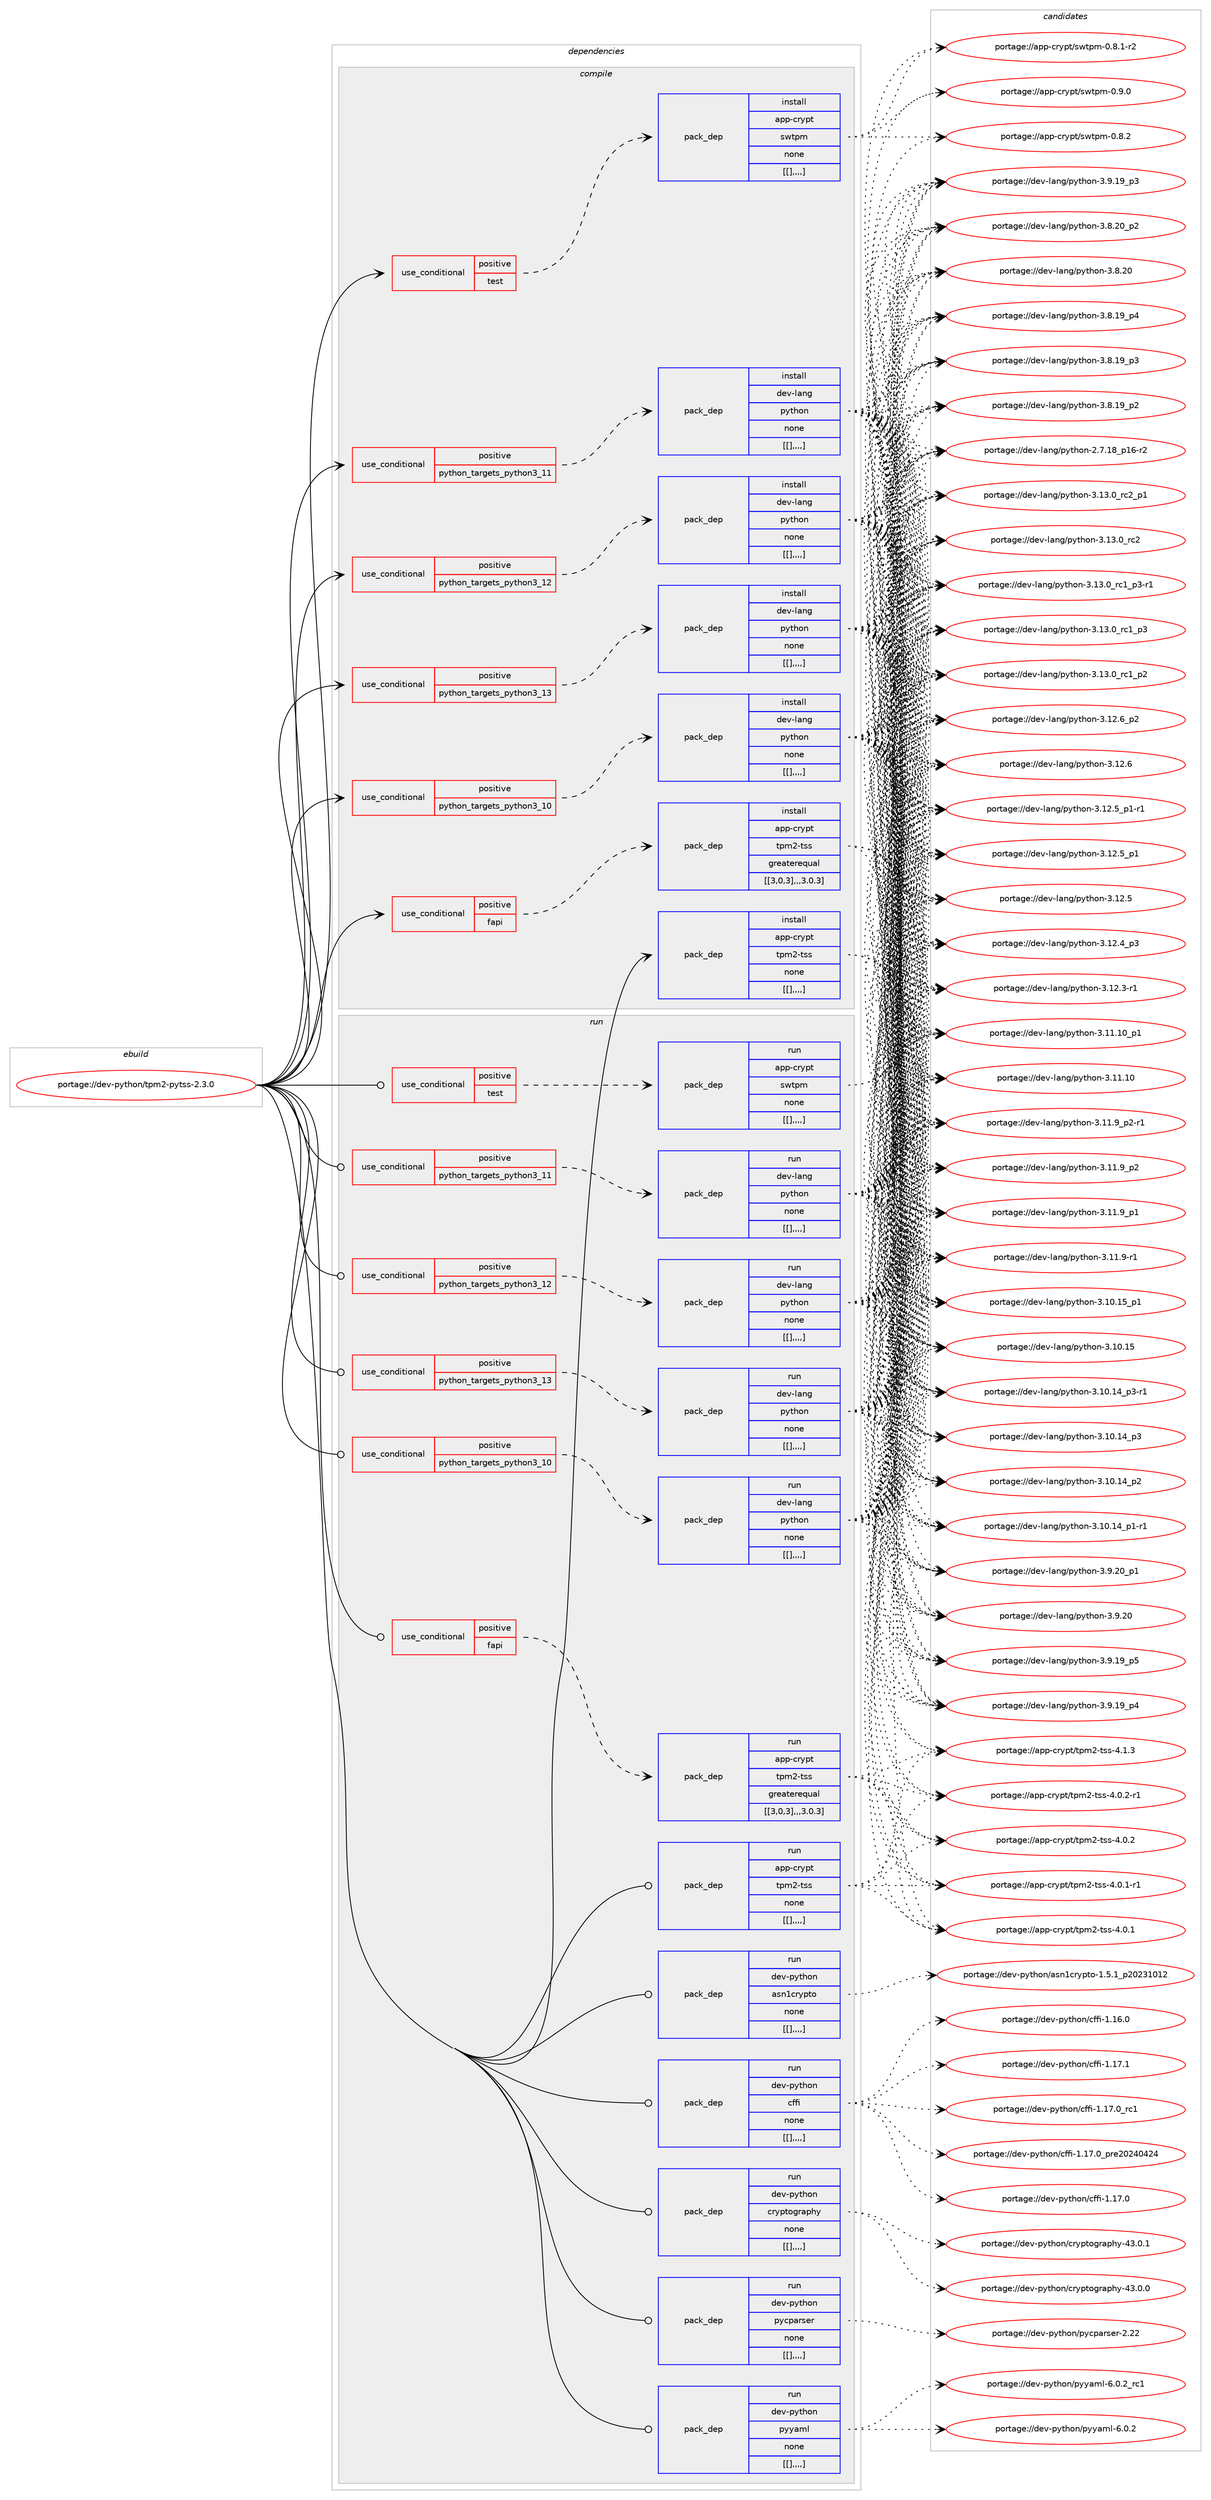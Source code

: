 digraph prolog {

# *************
# Graph options
# *************

newrank=true;
concentrate=true;
compound=true;
graph [rankdir=LR,fontname=Helvetica,fontsize=10,ranksep=1.5];#, ranksep=2.5, nodesep=0.2];
edge  [arrowhead=vee];
node  [fontname=Helvetica,fontsize=10];

# **********
# The ebuild
# **********

subgraph cluster_leftcol {
color=gray;
label=<<i>ebuild</i>>;
id [label="portage://dev-python/tpm2-pytss-2.3.0", color=red, width=4, href="../dev-python/tpm2-pytss-2.3.0.svg"];
}

# ****************
# The dependencies
# ****************

subgraph cluster_midcol {
color=gray;
label=<<i>dependencies</i>>;
subgraph cluster_compile {
fillcolor="#eeeeee";
style=filled;
label=<<i>compile</i>>;
subgraph cond42343 {
dependency169328 [label=<<TABLE BORDER="0" CELLBORDER="1" CELLSPACING="0" CELLPADDING="4"><TR><TD ROWSPAN="3" CELLPADDING="10">use_conditional</TD></TR><TR><TD>positive</TD></TR><TR><TD>fapi</TD></TR></TABLE>>, shape=none, color=red];
subgraph pack125723 {
dependency169329 [label=<<TABLE BORDER="0" CELLBORDER="1" CELLSPACING="0" CELLPADDING="4" WIDTH="220"><TR><TD ROWSPAN="6" CELLPADDING="30">pack_dep</TD></TR><TR><TD WIDTH="110">install</TD></TR><TR><TD>app-crypt</TD></TR><TR><TD>tpm2-tss</TD></TR><TR><TD>greaterequal</TD></TR><TR><TD>[[3,0,3],,,3.0.3]</TD></TR></TABLE>>, shape=none, color=blue];
}
dependency169328:e -> dependency169329:w [weight=20,style="dashed",arrowhead="vee"];
}
id:e -> dependency169328:w [weight=20,style="solid",arrowhead="vee"];
subgraph cond42344 {
dependency169330 [label=<<TABLE BORDER="0" CELLBORDER="1" CELLSPACING="0" CELLPADDING="4"><TR><TD ROWSPAN="3" CELLPADDING="10">use_conditional</TD></TR><TR><TD>positive</TD></TR><TR><TD>python_targets_python3_10</TD></TR></TABLE>>, shape=none, color=red];
subgraph pack125724 {
dependency169331 [label=<<TABLE BORDER="0" CELLBORDER="1" CELLSPACING="0" CELLPADDING="4" WIDTH="220"><TR><TD ROWSPAN="6" CELLPADDING="30">pack_dep</TD></TR><TR><TD WIDTH="110">install</TD></TR><TR><TD>dev-lang</TD></TR><TR><TD>python</TD></TR><TR><TD>none</TD></TR><TR><TD>[[],,,,]</TD></TR></TABLE>>, shape=none, color=blue];
}
dependency169330:e -> dependency169331:w [weight=20,style="dashed",arrowhead="vee"];
}
id:e -> dependency169330:w [weight=20,style="solid",arrowhead="vee"];
subgraph cond42345 {
dependency169332 [label=<<TABLE BORDER="0" CELLBORDER="1" CELLSPACING="0" CELLPADDING="4"><TR><TD ROWSPAN="3" CELLPADDING="10">use_conditional</TD></TR><TR><TD>positive</TD></TR><TR><TD>python_targets_python3_11</TD></TR></TABLE>>, shape=none, color=red];
subgraph pack125725 {
dependency169333 [label=<<TABLE BORDER="0" CELLBORDER="1" CELLSPACING="0" CELLPADDING="4" WIDTH="220"><TR><TD ROWSPAN="6" CELLPADDING="30">pack_dep</TD></TR><TR><TD WIDTH="110">install</TD></TR><TR><TD>dev-lang</TD></TR><TR><TD>python</TD></TR><TR><TD>none</TD></TR><TR><TD>[[],,,,]</TD></TR></TABLE>>, shape=none, color=blue];
}
dependency169332:e -> dependency169333:w [weight=20,style="dashed",arrowhead="vee"];
}
id:e -> dependency169332:w [weight=20,style="solid",arrowhead="vee"];
subgraph cond42346 {
dependency169334 [label=<<TABLE BORDER="0" CELLBORDER="1" CELLSPACING="0" CELLPADDING="4"><TR><TD ROWSPAN="3" CELLPADDING="10">use_conditional</TD></TR><TR><TD>positive</TD></TR><TR><TD>python_targets_python3_12</TD></TR></TABLE>>, shape=none, color=red];
subgraph pack125726 {
dependency169335 [label=<<TABLE BORDER="0" CELLBORDER="1" CELLSPACING="0" CELLPADDING="4" WIDTH="220"><TR><TD ROWSPAN="6" CELLPADDING="30">pack_dep</TD></TR><TR><TD WIDTH="110">install</TD></TR><TR><TD>dev-lang</TD></TR><TR><TD>python</TD></TR><TR><TD>none</TD></TR><TR><TD>[[],,,,]</TD></TR></TABLE>>, shape=none, color=blue];
}
dependency169334:e -> dependency169335:w [weight=20,style="dashed",arrowhead="vee"];
}
id:e -> dependency169334:w [weight=20,style="solid",arrowhead="vee"];
subgraph cond42347 {
dependency169336 [label=<<TABLE BORDER="0" CELLBORDER="1" CELLSPACING="0" CELLPADDING="4"><TR><TD ROWSPAN="3" CELLPADDING="10">use_conditional</TD></TR><TR><TD>positive</TD></TR><TR><TD>python_targets_python3_13</TD></TR></TABLE>>, shape=none, color=red];
subgraph pack125727 {
dependency169337 [label=<<TABLE BORDER="0" CELLBORDER="1" CELLSPACING="0" CELLPADDING="4" WIDTH="220"><TR><TD ROWSPAN="6" CELLPADDING="30">pack_dep</TD></TR><TR><TD WIDTH="110">install</TD></TR><TR><TD>dev-lang</TD></TR><TR><TD>python</TD></TR><TR><TD>none</TD></TR><TR><TD>[[],,,,]</TD></TR></TABLE>>, shape=none, color=blue];
}
dependency169336:e -> dependency169337:w [weight=20,style="dashed",arrowhead="vee"];
}
id:e -> dependency169336:w [weight=20,style="solid",arrowhead="vee"];
subgraph cond42348 {
dependency169338 [label=<<TABLE BORDER="0" CELLBORDER="1" CELLSPACING="0" CELLPADDING="4"><TR><TD ROWSPAN="3" CELLPADDING="10">use_conditional</TD></TR><TR><TD>positive</TD></TR><TR><TD>test</TD></TR></TABLE>>, shape=none, color=red];
subgraph pack125728 {
dependency169339 [label=<<TABLE BORDER="0" CELLBORDER="1" CELLSPACING="0" CELLPADDING="4" WIDTH="220"><TR><TD ROWSPAN="6" CELLPADDING="30">pack_dep</TD></TR><TR><TD WIDTH="110">install</TD></TR><TR><TD>app-crypt</TD></TR><TR><TD>swtpm</TD></TR><TR><TD>none</TD></TR><TR><TD>[[],,,,]</TD></TR></TABLE>>, shape=none, color=blue];
}
dependency169338:e -> dependency169339:w [weight=20,style="dashed",arrowhead="vee"];
}
id:e -> dependency169338:w [weight=20,style="solid",arrowhead="vee"];
subgraph pack125729 {
dependency169340 [label=<<TABLE BORDER="0" CELLBORDER="1" CELLSPACING="0" CELLPADDING="4" WIDTH="220"><TR><TD ROWSPAN="6" CELLPADDING="30">pack_dep</TD></TR><TR><TD WIDTH="110">install</TD></TR><TR><TD>app-crypt</TD></TR><TR><TD>tpm2-tss</TD></TR><TR><TD>none</TD></TR><TR><TD>[[],,,,]</TD></TR></TABLE>>, shape=none, color=blue];
}
id:e -> dependency169340:w [weight=20,style="solid",arrowhead="vee"];
}
subgraph cluster_compileandrun {
fillcolor="#eeeeee";
style=filled;
label=<<i>compile and run</i>>;
}
subgraph cluster_run {
fillcolor="#eeeeee";
style=filled;
label=<<i>run</i>>;
subgraph cond42349 {
dependency169341 [label=<<TABLE BORDER="0" CELLBORDER="1" CELLSPACING="0" CELLPADDING="4"><TR><TD ROWSPAN="3" CELLPADDING="10">use_conditional</TD></TR><TR><TD>positive</TD></TR><TR><TD>fapi</TD></TR></TABLE>>, shape=none, color=red];
subgraph pack125730 {
dependency169342 [label=<<TABLE BORDER="0" CELLBORDER="1" CELLSPACING="0" CELLPADDING="4" WIDTH="220"><TR><TD ROWSPAN="6" CELLPADDING="30">pack_dep</TD></TR><TR><TD WIDTH="110">run</TD></TR><TR><TD>app-crypt</TD></TR><TR><TD>tpm2-tss</TD></TR><TR><TD>greaterequal</TD></TR><TR><TD>[[3,0,3],,,3.0.3]</TD></TR></TABLE>>, shape=none, color=blue];
}
dependency169341:e -> dependency169342:w [weight=20,style="dashed",arrowhead="vee"];
}
id:e -> dependency169341:w [weight=20,style="solid",arrowhead="odot"];
subgraph cond42350 {
dependency169343 [label=<<TABLE BORDER="0" CELLBORDER="1" CELLSPACING="0" CELLPADDING="4"><TR><TD ROWSPAN="3" CELLPADDING="10">use_conditional</TD></TR><TR><TD>positive</TD></TR><TR><TD>python_targets_python3_10</TD></TR></TABLE>>, shape=none, color=red];
subgraph pack125731 {
dependency169344 [label=<<TABLE BORDER="0" CELLBORDER="1" CELLSPACING="0" CELLPADDING="4" WIDTH="220"><TR><TD ROWSPAN="6" CELLPADDING="30">pack_dep</TD></TR><TR><TD WIDTH="110">run</TD></TR><TR><TD>dev-lang</TD></TR><TR><TD>python</TD></TR><TR><TD>none</TD></TR><TR><TD>[[],,,,]</TD></TR></TABLE>>, shape=none, color=blue];
}
dependency169343:e -> dependency169344:w [weight=20,style="dashed",arrowhead="vee"];
}
id:e -> dependency169343:w [weight=20,style="solid",arrowhead="odot"];
subgraph cond42351 {
dependency169345 [label=<<TABLE BORDER="0" CELLBORDER="1" CELLSPACING="0" CELLPADDING="4"><TR><TD ROWSPAN="3" CELLPADDING="10">use_conditional</TD></TR><TR><TD>positive</TD></TR><TR><TD>python_targets_python3_11</TD></TR></TABLE>>, shape=none, color=red];
subgraph pack125732 {
dependency169346 [label=<<TABLE BORDER="0" CELLBORDER="1" CELLSPACING="0" CELLPADDING="4" WIDTH="220"><TR><TD ROWSPAN="6" CELLPADDING="30">pack_dep</TD></TR><TR><TD WIDTH="110">run</TD></TR><TR><TD>dev-lang</TD></TR><TR><TD>python</TD></TR><TR><TD>none</TD></TR><TR><TD>[[],,,,]</TD></TR></TABLE>>, shape=none, color=blue];
}
dependency169345:e -> dependency169346:w [weight=20,style="dashed",arrowhead="vee"];
}
id:e -> dependency169345:w [weight=20,style="solid",arrowhead="odot"];
subgraph cond42352 {
dependency169347 [label=<<TABLE BORDER="0" CELLBORDER="1" CELLSPACING="0" CELLPADDING="4"><TR><TD ROWSPAN="3" CELLPADDING="10">use_conditional</TD></TR><TR><TD>positive</TD></TR><TR><TD>python_targets_python3_12</TD></TR></TABLE>>, shape=none, color=red];
subgraph pack125733 {
dependency169348 [label=<<TABLE BORDER="0" CELLBORDER="1" CELLSPACING="0" CELLPADDING="4" WIDTH="220"><TR><TD ROWSPAN="6" CELLPADDING="30">pack_dep</TD></TR><TR><TD WIDTH="110">run</TD></TR><TR><TD>dev-lang</TD></TR><TR><TD>python</TD></TR><TR><TD>none</TD></TR><TR><TD>[[],,,,]</TD></TR></TABLE>>, shape=none, color=blue];
}
dependency169347:e -> dependency169348:w [weight=20,style="dashed",arrowhead="vee"];
}
id:e -> dependency169347:w [weight=20,style="solid",arrowhead="odot"];
subgraph cond42353 {
dependency169349 [label=<<TABLE BORDER="0" CELLBORDER="1" CELLSPACING="0" CELLPADDING="4"><TR><TD ROWSPAN="3" CELLPADDING="10">use_conditional</TD></TR><TR><TD>positive</TD></TR><TR><TD>python_targets_python3_13</TD></TR></TABLE>>, shape=none, color=red];
subgraph pack125734 {
dependency169350 [label=<<TABLE BORDER="0" CELLBORDER="1" CELLSPACING="0" CELLPADDING="4" WIDTH="220"><TR><TD ROWSPAN="6" CELLPADDING="30">pack_dep</TD></TR><TR><TD WIDTH="110">run</TD></TR><TR><TD>dev-lang</TD></TR><TR><TD>python</TD></TR><TR><TD>none</TD></TR><TR><TD>[[],,,,]</TD></TR></TABLE>>, shape=none, color=blue];
}
dependency169349:e -> dependency169350:w [weight=20,style="dashed",arrowhead="vee"];
}
id:e -> dependency169349:w [weight=20,style="solid",arrowhead="odot"];
subgraph cond42354 {
dependency169351 [label=<<TABLE BORDER="0" CELLBORDER="1" CELLSPACING="0" CELLPADDING="4"><TR><TD ROWSPAN="3" CELLPADDING="10">use_conditional</TD></TR><TR><TD>positive</TD></TR><TR><TD>test</TD></TR></TABLE>>, shape=none, color=red];
subgraph pack125735 {
dependency169352 [label=<<TABLE BORDER="0" CELLBORDER="1" CELLSPACING="0" CELLPADDING="4" WIDTH="220"><TR><TD ROWSPAN="6" CELLPADDING="30">pack_dep</TD></TR><TR><TD WIDTH="110">run</TD></TR><TR><TD>app-crypt</TD></TR><TR><TD>swtpm</TD></TR><TR><TD>none</TD></TR><TR><TD>[[],,,,]</TD></TR></TABLE>>, shape=none, color=blue];
}
dependency169351:e -> dependency169352:w [weight=20,style="dashed",arrowhead="vee"];
}
id:e -> dependency169351:w [weight=20,style="solid",arrowhead="odot"];
subgraph pack125736 {
dependency169353 [label=<<TABLE BORDER="0" CELLBORDER="1" CELLSPACING="0" CELLPADDING="4" WIDTH="220"><TR><TD ROWSPAN="6" CELLPADDING="30">pack_dep</TD></TR><TR><TD WIDTH="110">run</TD></TR><TR><TD>app-crypt</TD></TR><TR><TD>tpm2-tss</TD></TR><TR><TD>none</TD></TR><TR><TD>[[],,,,]</TD></TR></TABLE>>, shape=none, color=blue];
}
id:e -> dependency169353:w [weight=20,style="solid",arrowhead="odot"];
subgraph pack125737 {
dependency169354 [label=<<TABLE BORDER="0" CELLBORDER="1" CELLSPACING="0" CELLPADDING="4" WIDTH="220"><TR><TD ROWSPAN="6" CELLPADDING="30">pack_dep</TD></TR><TR><TD WIDTH="110">run</TD></TR><TR><TD>dev-python</TD></TR><TR><TD>asn1crypto</TD></TR><TR><TD>none</TD></TR><TR><TD>[[],,,,]</TD></TR></TABLE>>, shape=none, color=blue];
}
id:e -> dependency169354:w [weight=20,style="solid",arrowhead="odot"];
subgraph pack125738 {
dependency169355 [label=<<TABLE BORDER="0" CELLBORDER="1" CELLSPACING="0" CELLPADDING="4" WIDTH="220"><TR><TD ROWSPAN="6" CELLPADDING="30">pack_dep</TD></TR><TR><TD WIDTH="110">run</TD></TR><TR><TD>dev-python</TD></TR><TR><TD>cffi</TD></TR><TR><TD>none</TD></TR><TR><TD>[[],,,,]</TD></TR></TABLE>>, shape=none, color=blue];
}
id:e -> dependency169355:w [weight=20,style="solid",arrowhead="odot"];
subgraph pack125739 {
dependency169356 [label=<<TABLE BORDER="0" CELLBORDER="1" CELLSPACING="0" CELLPADDING="4" WIDTH="220"><TR><TD ROWSPAN="6" CELLPADDING="30">pack_dep</TD></TR><TR><TD WIDTH="110">run</TD></TR><TR><TD>dev-python</TD></TR><TR><TD>cryptography</TD></TR><TR><TD>none</TD></TR><TR><TD>[[],,,,]</TD></TR></TABLE>>, shape=none, color=blue];
}
id:e -> dependency169356:w [weight=20,style="solid",arrowhead="odot"];
subgraph pack125740 {
dependency169357 [label=<<TABLE BORDER="0" CELLBORDER="1" CELLSPACING="0" CELLPADDING="4" WIDTH="220"><TR><TD ROWSPAN="6" CELLPADDING="30">pack_dep</TD></TR><TR><TD WIDTH="110">run</TD></TR><TR><TD>dev-python</TD></TR><TR><TD>pycparser</TD></TR><TR><TD>none</TD></TR><TR><TD>[[],,,,]</TD></TR></TABLE>>, shape=none, color=blue];
}
id:e -> dependency169357:w [weight=20,style="solid",arrowhead="odot"];
subgraph pack125741 {
dependency169358 [label=<<TABLE BORDER="0" CELLBORDER="1" CELLSPACING="0" CELLPADDING="4" WIDTH="220"><TR><TD ROWSPAN="6" CELLPADDING="30">pack_dep</TD></TR><TR><TD WIDTH="110">run</TD></TR><TR><TD>dev-python</TD></TR><TR><TD>pyyaml</TD></TR><TR><TD>none</TD></TR><TR><TD>[[],,,,]</TD></TR></TABLE>>, shape=none, color=blue];
}
id:e -> dependency169358:w [weight=20,style="solid",arrowhead="odot"];
}
}

# **************
# The candidates
# **************

subgraph cluster_choices {
rank=same;
color=gray;
label=<<i>candidates</i>>;

subgraph choice125723 {
color=black;
nodesep=1;
choice971121124599114121112116471161121095045116115115455246494651 [label="portage://app-crypt/tpm2-tss-4.1.3", color=red, width=4,href="../app-crypt/tpm2-tss-4.1.3.svg"];
choice9711211245991141211121164711611210950451161151154552464846504511449 [label="portage://app-crypt/tpm2-tss-4.0.2-r1", color=red, width=4,href="../app-crypt/tpm2-tss-4.0.2-r1.svg"];
choice971121124599114121112116471161121095045116115115455246484650 [label="portage://app-crypt/tpm2-tss-4.0.2", color=red, width=4,href="../app-crypt/tpm2-tss-4.0.2.svg"];
choice9711211245991141211121164711611210950451161151154552464846494511449 [label="portage://app-crypt/tpm2-tss-4.0.1-r1", color=red, width=4,href="../app-crypt/tpm2-tss-4.0.1-r1.svg"];
choice971121124599114121112116471161121095045116115115455246484649 [label="portage://app-crypt/tpm2-tss-4.0.1", color=red, width=4,href="../app-crypt/tpm2-tss-4.0.1.svg"];
dependency169329:e -> choice971121124599114121112116471161121095045116115115455246494651:w [style=dotted,weight="100"];
dependency169329:e -> choice9711211245991141211121164711611210950451161151154552464846504511449:w [style=dotted,weight="100"];
dependency169329:e -> choice971121124599114121112116471161121095045116115115455246484650:w [style=dotted,weight="100"];
dependency169329:e -> choice9711211245991141211121164711611210950451161151154552464846494511449:w [style=dotted,weight="100"];
dependency169329:e -> choice971121124599114121112116471161121095045116115115455246484649:w [style=dotted,weight="100"];
}
subgraph choice125724 {
color=black;
nodesep=1;
choice100101118451089711010347112121116104111110455146495146489511499509511249 [label="portage://dev-lang/python-3.13.0_rc2_p1", color=red, width=4,href="../dev-lang/python-3.13.0_rc2_p1.svg"];
choice10010111845108971101034711212111610411111045514649514648951149950 [label="portage://dev-lang/python-3.13.0_rc2", color=red, width=4,href="../dev-lang/python-3.13.0_rc2.svg"];
choice1001011184510897110103471121211161041111104551464951464895114994995112514511449 [label="portage://dev-lang/python-3.13.0_rc1_p3-r1", color=red, width=4,href="../dev-lang/python-3.13.0_rc1_p3-r1.svg"];
choice100101118451089711010347112121116104111110455146495146489511499499511251 [label="portage://dev-lang/python-3.13.0_rc1_p3", color=red, width=4,href="../dev-lang/python-3.13.0_rc1_p3.svg"];
choice100101118451089711010347112121116104111110455146495146489511499499511250 [label="portage://dev-lang/python-3.13.0_rc1_p2", color=red, width=4,href="../dev-lang/python-3.13.0_rc1_p2.svg"];
choice100101118451089711010347112121116104111110455146495046549511250 [label="portage://dev-lang/python-3.12.6_p2", color=red, width=4,href="../dev-lang/python-3.12.6_p2.svg"];
choice10010111845108971101034711212111610411111045514649504654 [label="portage://dev-lang/python-3.12.6", color=red, width=4,href="../dev-lang/python-3.12.6.svg"];
choice1001011184510897110103471121211161041111104551464950465395112494511449 [label="portage://dev-lang/python-3.12.5_p1-r1", color=red, width=4,href="../dev-lang/python-3.12.5_p1-r1.svg"];
choice100101118451089711010347112121116104111110455146495046539511249 [label="portage://dev-lang/python-3.12.5_p1", color=red, width=4,href="../dev-lang/python-3.12.5_p1.svg"];
choice10010111845108971101034711212111610411111045514649504653 [label="portage://dev-lang/python-3.12.5", color=red, width=4,href="../dev-lang/python-3.12.5.svg"];
choice100101118451089711010347112121116104111110455146495046529511251 [label="portage://dev-lang/python-3.12.4_p3", color=red, width=4,href="../dev-lang/python-3.12.4_p3.svg"];
choice100101118451089711010347112121116104111110455146495046514511449 [label="portage://dev-lang/python-3.12.3-r1", color=red, width=4,href="../dev-lang/python-3.12.3-r1.svg"];
choice10010111845108971101034711212111610411111045514649494649489511249 [label="portage://dev-lang/python-3.11.10_p1", color=red, width=4,href="../dev-lang/python-3.11.10_p1.svg"];
choice1001011184510897110103471121211161041111104551464949464948 [label="portage://dev-lang/python-3.11.10", color=red, width=4,href="../dev-lang/python-3.11.10.svg"];
choice1001011184510897110103471121211161041111104551464949465795112504511449 [label="portage://dev-lang/python-3.11.9_p2-r1", color=red, width=4,href="../dev-lang/python-3.11.9_p2-r1.svg"];
choice100101118451089711010347112121116104111110455146494946579511250 [label="portage://dev-lang/python-3.11.9_p2", color=red, width=4,href="../dev-lang/python-3.11.9_p2.svg"];
choice100101118451089711010347112121116104111110455146494946579511249 [label="portage://dev-lang/python-3.11.9_p1", color=red, width=4,href="../dev-lang/python-3.11.9_p1.svg"];
choice100101118451089711010347112121116104111110455146494946574511449 [label="portage://dev-lang/python-3.11.9-r1", color=red, width=4,href="../dev-lang/python-3.11.9-r1.svg"];
choice10010111845108971101034711212111610411111045514649484649539511249 [label="portage://dev-lang/python-3.10.15_p1", color=red, width=4,href="../dev-lang/python-3.10.15_p1.svg"];
choice1001011184510897110103471121211161041111104551464948464953 [label="portage://dev-lang/python-3.10.15", color=red, width=4,href="../dev-lang/python-3.10.15.svg"];
choice100101118451089711010347112121116104111110455146494846495295112514511449 [label="portage://dev-lang/python-3.10.14_p3-r1", color=red, width=4,href="../dev-lang/python-3.10.14_p3-r1.svg"];
choice10010111845108971101034711212111610411111045514649484649529511251 [label="portage://dev-lang/python-3.10.14_p3", color=red, width=4,href="../dev-lang/python-3.10.14_p3.svg"];
choice10010111845108971101034711212111610411111045514649484649529511250 [label="portage://dev-lang/python-3.10.14_p2", color=red, width=4,href="../dev-lang/python-3.10.14_p2.svg"];
choice100101118451089711010347112121116104111110455146494846495295112494511449 [label="portage://dev-lang/python-3.10.14_p1-r1", color=red, width=4,href="../dev-lang/python-3.10.14_p1-r1.svg"];
choice100101118451089711010347112121116104111110455146574650489511249 [label="portage://dev-lang/python-3.9.20_p1", color=red, width=4,href="../dev-lang/python-3.9.20_p1.svg"];
choice10010111845108971101034711212111610411111045514657465048 [label="portage://dev-lang/python-3.9.20", color=red, width=4,href="../dev-lang/python-3.9.20.svg"];
choice100101118451089711010347112121116104111110455146574649579511253 [label="portage://dev-lang/python-3.9.19_p5", color=red, width=4,href="../dev-lang/python-3.9.19_p5.svg"];
choice100101118451089711010347112121116104111110455146574649579511252 [label="portage://dev-lang/python-3.9.19_p4", color=red, width=4,href="../dev-lang/python-3.9.19_p4.svg"];
choice100101118451089711010347112121116104111110455146574649579511251 [label="portage://dev-lang/python-3.9.19_p3", color=red, width=4,href="../dev-lang/python-3.9.19_p3.svg"];
choice100101118451089711010347112121116104111110455146564650489511250 [label="portage://dev-lang/python-3.8.20_p2", color=red, width=4,href="../dev-lang/python-3.8.20_p2.svg"];
choice10010111845108971101034711212111610411111045514656465048 [label="portage://dev-lang/python-3.8.20", color=red, width=4,href="../dev-lang/python-3.8.20.svg"];
choice100101118451089711010347112121116104111110455146564649579511252 [label="portage://dev-lang/python-3.8.19_p4", color=red, width=4,href="../dev-lang/python-3.8.19_p4.svg"];
choice100101118451089711010347112121116104111110455146564649579511251 [label="portage://dev-lang/python-3.8.19_p3", color=red, width=4,href="../dev-lang/python-3.8.19_p3.svg"];
choice100101118451089711010347112121116104111110455146564649579511250 [label="portage://dev-lang/python-3.8.19_p2", color=red, width=4,href="../dev-lang/python-3.8.19_p2.svg"];
choice100101118451089711010347112121116104111110455046554649569511249544511450 [label="portage://dev-lang/python-2.7.18_p16-r2", color=red, width=4,href="../dev-lang/python-2.7.18_p16-r2.svg"];
dependency169331:e -> choice100101118451089711010347112121116104111110455146495146489511499509511249:w [style=dotted,weight="100"];
dependency169331:e -> choice10010111845108971101034711212111610411111045514649514648951149950:w [style=dotted,weight="100"];
dependency169331:e -> choice1001011184510897110103471121211161041111104551464951464895114994995112514511449:w [style=dotted,weight="100"];
dependency169331:e -> choice100101118451089711010347112121116104111110455146495146489511499499511251:w [style=dotted,weight="100"];
dependency169331:e -> choice100101118451089711010347112121116104111110455146495146489511499499511250:w [style=dotted,weight="100"];
dependency169331:e -> choice100101118451089711010347112121116104111110455146495046549511250:w [style=dotted,weight="100"];
dependency169331:e -> choice10010111845108971101034711212111610411111045514649504654:w [style=dotted,weight="100"];
dependency169331:e -> choice1001011184510897110103471121211161041111104551464950465395112494511449:w [style=dotted,weight="100"];
dependency169331:e -> choice100101118451089711010347112121116104111110455146495046539511249:w [style=dotted,weight="100"];
dependency169331:e -> choice10010111845108971101034711212111610411111045514649504653:w [style=dotted,weight="100"];
dependency169331:e -> choice100101118451089711010347112121116104111110455146495046529511251:w [style=dotted,weight="100"];
dependency169331:e -> choice100101118451089711010347112121116104111110455146495046514511449:w [style=dotted,weight="100"];
dependency169331:e -> choice10010111845108971101034711212111610411111045514649494649489511249:w [style=dotted,weight="100"];
dependency169331:e -> choice1001011184510897110103471121211161041111104551464949464948:w [style=dotted,weight="100"];
dependency169331:e -> choice1001011184510897110103471121211161041111104551464949465795112504511449:w [style=dotted,weight="100"];
dependency169331:e -> choice100101118451089711010347112121116104111110455146494946579511250:w [style=dotted,weight="100"];
dependency169331:e -> choice100101118451089711010347112121116104111110455146494946579511249:w [style=dotted,weight="100"];
dependency169331:e -> choice100101118451089711010347112121116104111110455146494946574511449:w [style=dotted,weight="100"];
dependency169331:e -> choice10010111845108971101034711212111610411111045514649484649539511249:w [style=dotted,weight="100"];
dependency169331:e -> choice1001011184510897110103471121211161041111104551464948464953:w [style=dotted,weight="100"];
dependency169331:e -> choice100101118451089711010347112121116104111110455146494846495295112514511449:w [style=dotted,weight="100"];
dependency169331:e -> choice10010111845108971101034711212111610411111045514649484649529511251:w [style=dotted,weight="100"];
dependency169331:e -> choice10010111845108971101034711212111610411111045514649484649529511250:w [style=dotted,weight="100"];
dependency169331:e -> choice100101118451089711010347112121116104111110455146494846495295112494511449:w [style=dotted,weight="100"];
dependency169331:e -> choice100101118451089711010347112121116104111110455146574650489511249:w [style=dotted,weight="100"];
dependency169331:e -> choice10010111845108971101034711212111610411111045514657465048:w [style=dotted,weight="100"];
dependency169331:e -> choice100101118451089711010347112121116104111110455146574649579511253:w [style=dotted,weight="100"];
dependency169331:e -> choice100101118451089711010347112121116104111110455146574649579511252:w [style=dotted,weight="100"];
dependency169331:e -> choice100101118451089711010347112121116104111110455146574649579511251:w [style=dotted,weight="100"];
dependency169331:e -> choice100101118451089711010347112121116104111110455146564650489511250:w [style=dotted,weight="100"];
dependency169331:e -> choice10010111845108971101034711212111610411111045514656465048:w [style=dotted,weight="100"];
dependency169331:e -> choice100101118451089711010347112121116104111110455146564649579511252:w [style=dotted,weight="100"];
dependency169331:e -> choice100101118451089711010347112121116104111110455146564649579511251:w [style=dotted,weight="100"];
dependency169331:e -> choice100101118451089711010347112121116104111110455146564649579511250:w [style=dotted,weight="100"];
dependency169331:e -> choice100101118451089711010347112121116104111110455046554649569511249544511450:w [style=dotted,weight="100"];
}
subgraph choice125725 {
color=black;
nodesep=1;
choice100101118451089711010347112121116104111110455146495146489511499509511249 [label="portage://dev-lang/python-3.13.0_rc2_p1", color=red, width=4,href="../dev-lang/python-3.13.0_rc2_p1.svg"];
choice10010111845108971101034711212111610411111045514649514648951149950 [label="portage://dev-lang/python-3.13.0_rc2", color=red, width=4,href="../dev-lang/python-3.13.0_rc2.svg"];
choice1001011184510897110103471121211161041111104551464951464895114994995112514511449 [label="portage://dev-lang/python-3.13.0_rc1_p3-r1", color=red, width=4,href="../dev-lang/python-3.13.0_rc1_p3-r1.svg"];
choice100101118451089711010347112121116104111110455146495146489511499499511251 [label="portage://dev-lang/python-3.13.0_rc1_p3", color=red, width=4,href="../dev-lang/python-3.13.0_rc1_p3.svg"];
choice100101118451089711010347112121116104111110455146495146489511499499511250 [label="portage://dev-lang/python-3.13.0_rc1_p2", color=red, width=4,href="../dev-lang/python-3.13.0_rc1_p2.svg"];
choice100101118451089711010347112121116104111110455146495046549511250 [label="portage://dev-lang/python-3.12.6_p2", color=red, width=4,href="../dev-lang/python-3.12.6_p2.svg"];
choice10010111845108971101034711212111610411111045514649504654 [label="portage://dev-lang/python-3.12.6", color=red, width=4,href="../dev-lang/python-3.12.6.svg"];
choice1001011184510897110103471121211161041111104551464950465395112494511449 [label="portage://dev-lang/python-3.12.5_p1-r1", color=red, width=4,href="../dev-lang/python-3.12.5_p1-r1.svg"];
choice100101118451089711010347112121116104111110455146495046539511249 [label="portage://dev-lang/python-3.12.5_p1", color=red, width=4,href="../dev-lang/python-3.12.5_p1.svg"];
choice10010111845108971101034711212111610411111045514649504653 [label="portage://dev-lang/python-3.12.5", color=red, width=4,href="../dev-lang/python-3.12.5.svg"];
choice100101118451089711010347112121116104111110455146495046529511251 [label="portage://dev-lang/python-3.12.4_p3", color=red, width=4,href="../dev-lang/python-3.12.4_p3.svg"];
choice100101118451089711010347112121116104111110455146495046514511449 [label="portage://dev-lang/python-3.12.3-r1", color=red, width=4,href="../dev-lang/python-3.12.3-r1.svg"];
choice10010111845108971101034711212111610411111045514649494649489511249 [label="portage://dev-lang/python-3.11.10_p1", color=red, width=4,href="../dev-lang/python-3.11.10_p1.svg"];
choice1001011184510897110103471121211161041111104551464949464948 [label="portage://dev-lang/python-3.11.10", color=red, width=4,href="../dev-lang/python-3.11.10.svg"];
choice1001011184510897110103471121211161041111104551464949465795112504511449 [label="portage://dev-lang/python-3.11.9_p2-r1", color=red, width=4,href="../dev-lang/python-3.11.9_p2-r1.svg"];
choice100101118451089711010347112121116104111110455146494946579511250 [label="portage://dev-lang/python-3.11.9_p2", color=red, width=4,href="../dev-lang/python-3.11.9_p2.svg"];
choice100101118451089711010347112121116104111110455146494946579511249 [label="portage://dev-lang/python-3.11.9_p1", color=red, width=4,href="../dev-lang/python-3.11.9_p1.svg"];
choice100101118451089711010347112121116104111110455146494946574511449 [label="portage://dev-lang/python-3.11.9-r1", color=red, width=4,href="../dev-lang/python-3.11.9-r1.svg"];
choice10010111845108971101034711212111610411111045514649484649539511249 [label="portage://dev-lang/python-3.10.15_p1", color=red, width=4,href="../dev-lang/python-3.10.15_p1.svg"];
choice1001011184510897110103471121211161041111104551464948464953 [label="portage://dev-lang/python-3.10.15", color=red, width=4,href="../dev-lang/python-3.10.15.svg"];
choice100101118451089711010347112121116104111110455146494846495295112514511449 [label="portage://dev-lang/python-3.10.14_p3-r1", color=red, width=4,href="../dev-lang/python-3.10.14_p3-r1.svg"];
choice10010111845108971101034711212111610411111045514649484649529511251 [label="portage://dev-lang/python-3.10.14_p3", color=red, width=4,href="../dev-lang/python-3.10.14_p3.svg"];
choice10010111845108971101034711212111610411111045514649484649529511250 [label="portage://dev-lang/python-3.10.14_p2", color=red, width=4,href="../dev-lang/python-3.10.14_p2.svg"];
choice100101118451089711010347112121116104111110455146494846495295112494511449 [label="portage://dev-lang/python-3.10.14_p1-r1", color=red, width=4,href="../dev-lang/python-3.10.14_p1-r1.svg"];
choice100101118451089711010347112121116104111110455146574650489511249 [label="portage://dev-lang/python-3.9.20_p1", color=red, width=4,href="../dev-lang/python-3.9.20_p1.svg"];
choice10010111845108971101034711212111610411111045514657465048 [label="portage://dev-lang/python-3.9.20", color=red, width=4,href="../dev-lang/python-3.9.20.svg"];
choice100101118451089711010347112121116104111110455146574649579511253 [label="portage://dev-lang/python-3.9.19_p5", color=red, width=4,href="../dev-lang/python-3.9.19_p5.svg"];
choice100101118451089711010347112121116104111110455146574649579511252 [label="portage://dev-lang/python-3.9.19_p4", color=red, width=4,href="../dev-lang/python-3.9.19_p4.svg"];
choice100101118451089711010347112121116104111110455146574649579511251 [label="portage://dev-lang/python-3.9.19_p3", color=red, width=4,href="../dev-lang/python-3.9.19_p3.svg"];
choice100101118451089711010347112121116104111110455146564650489511250 [label="portage://dev-lang/python-3.8.20_p2", color=red, width=4,href="../dev-lang/python-3.8.20_p2.svg"];
choice10010111845108971101034711212111610411111045514656465048 [label="portage://dev-lang/python-3.8.20", color=red, width=4,href="../dev-lang/python-3.8.20.svg"];
choice100101118451089711010347112121116104111110455146564649579511252 [label="portage://dev-lang/python-3.8.19_p4", color=red, width=4,href="../dev-lang/python-3.8.19_p4.svg"];
choice100101118451089711010347112121116104111110455146564649579511251 [label="portage://dev-lang/python-3.8.19_p3", color=red, width=4,href="../dev-lang/python-3.8.19_p3.svg"];
choice100101118451089711010347112121116104111110455146564649579511250 [label="portage://dev-lang/python-3.8.19_p2", color=red, width=4,href="../dev-lang/python-3.8.19_p2.svg"];
choice100101118451089711010347112121116104111110455046554649569511249544511450 [label="portage://dev-lang/python-2.7.18_p16-r2", color=red, width=4,href="../dev-lang/python-2.7.18_p16-r2.svg"];
dependency169333:e -> choice100101118451089711010347112121116104111110455146495146489511499509511249:w [style=dotted,weight="100"];
dependency169333:e -> choice10010111845108971101034711212111610411111045514649514648951149950:w [style=dotted,weight="100"];
dependency169333:e -> choice1001011184510897110103471121211161041111104551464951464895114994995112514511449:w [style=dotted,weight="100"];
dependency169333:e -> choice100101118451089711010347112121116104111110455146495146489511499499511251:w [style=dotted,weight="100"];
dependency169333:e -> choice100101118451089711010347112121116104111110455146495146489511499499511250:w [style=dotted,weight="100"];
dependency169333:e -> choice100101118451089711010347112121116104111110455146495046549511250:w [style=dotted,weight="100"];
dependency169333:e -> choice10010111845108971101034711212111610411111045514649504654:w [style=dotted,weight="100"];
dependency169333:e -> choice1001011184510897110103471121211161041111104551464950465395112494511449:w [style=dotted,weight="100"];
dependency169333:e -> choice100101118451089711010347112121116104111110455146495046539511249:w [style=dotted,weight="100"];
dependency169333:e -> choice10010111845108971101034711212111610411111045514649504653:w [style=dotted,weight="100"];
dependency169333:e -> choice100101118451089711010347112121116104111110455146495046529511251:w [style=dotted,weight="100"];
dependency169333:e -> choice100101118451089711010347112121116104111110455146495046514511449:w [style=dotted,weight="100"];
dependency169333:e -> choice10010111845108971101034711212111610411111045514649494649489511249:w [style=dotted,weight="100"];
dependency169333:e -> choice1001011184510897110103471121211161041111104551464949464948:w [style=dotted,weight="100"];
dependency169333:e -> choice1001011184510897110103471121211161041111104551464949465795112504511449:w [style=dotted,weight="100"];
dependency169333:e -> choice100101118451089711010347112121116104111110455146494946579511250:w [style=dotted,weight="100"];
dependency169333:e -> choice100101118451089711010347112121116104111110455146494946579511249:w [style=dotted,weight="100"];
dependency169333:e -> choice100101118451089711010347112121116104111110455146494946574511449:w [style=dotted,weight="100"];
dependency169333:e -> choice10010111845108971101034711212111610411111045514649484649539511249:w [style=dotted,weight="100"];
dependency169333:e -> choice1001011184510897110103471121211161041111104551464948464953:w [style=dotted,weight="100"];
dependency169333:e -> choice100101118451089711010347112121116104111110455146494846495295112514511449:w [style=dotted,weight="100"];
dependency169333:e -> choice10010111845108971101034711212111610411111045514649484649529511251:w [style=dotted,weight="100"];
dependency169333:e -> choice10010111845108971101034711212111610411111045514649484649529511250:w [style=dotted,weight="100"];
dependency169333:e -> choice100101118451089711010347112121116104111110455146494846495295112494511449:w [style=dotted,weight="100"];
dependency169333:e -> choice100101118451089711010347112121116104111110455146574650489511249:w [style=dotted,weight="100"];
dependency169333:e -> choice10010111845108971101034711212111610411111045514657465048:w [style=dotted,weight="100"];
dependency169333:e -> choice100101118451089711010347112121116104111110455146574649579511253:w [style=dotted,weight="100"];
dependency169333:e -> choice100101118451089711010347112121116104111110455146574649579511252:w [style=dotted,weight="100"];
dependency169333:e -> choice100101118451089711010347112121116104111110455146574649579511251:w [style=dotted,weight="100"];
dependency169333:e -> choice100101118451089711010347112121116104111110455146564650489511250:w [style=dotted,weight="100"];
dependency169333:e -> choice10010111845108971101034711212111610411111045514656465048:w [style=dotted,weight="100"];
dependency169333:e -> choice100101118451089711010347112121116104111110455146564649579511252:w [style=dotted,weight="100"];
dependency169333:e -> choice100101118451089711010347112121116104111110455146564649579511251:w [style=dotted,weight="100"];
dependency169333:e -> choice100101118451089711010347112121116104111110455146564649579511250:w [style=dotted,weight="100"];
dependency169333:e -> choice100101118451089711010347112121116104111110455046554649569511249544511450:w [style=dotted,weight="100"];
}
subgraph choice125726 {
color=black;
nodesep=1;
choice100101118451089711010347112121116104111110455146495146489511499509511249 [label="portage://dev-lang/python-3.13.0_rc2_p1", color=red, width=4,href="../dev-lang/python-3.13.0_rc2_p1.svg"];
choice10010111845108971101034711212111610411111045514649514648951149950 [label="portage://dev-lang/python-3.13.0_rc2", color=red, width=4,href="../dev-lang/python-3.13.0_rc2.svg"];
choice1001011184510897110103471121211161041111104551464951464895114994995112514511449 [label="portage://dev-lang/python-3.13.0_rc1_p3-r1", color=red, width=4,href="../dev-lang/python-3.13.0_rc1_p3-r1.svg"];
choice100101118451089711010347112121116104111110455146495146489511499499511251 [label="portage://dev-lang/python-3.13.0_rc1_p3", color=red, width=4,href="../dev-lang/python-3.13.0_rc1_p3.svg"];
choice100101118451089711010347112121116104111110455146495146489511499499511250 [label="portage://dev-lang/python-3.13.0_rc1_p2", color=red, width=4,href="../dev-lang/python-3.13.0_rc1_p2.svg"];
choice100101118451089711010347112121116104111110455146495046549511250 [label="portage://dev-lang/python-3.12.6_p2", color=red, width=4,href="../dev-lang/python-3.12.6_p2.svg"];
choice10010111845108971101034711212111610411111045514649504654 [label="portage://dev-lang/python-3.12.6", color=red, width=4,href="../dev-lang/python-3.12.6.svg"];
choice1001011184510897110103471121211161041111104551464950465395112494511449 [label="portage://dev-lang/python-3.12.5_p1-r1", color=red, width=4,href="../dev-lang/python-3.12.5_p1-r1.svg"];
choice100101118451089711010347112121116104111110455146495046539511249 [label="portage://dev-lang/python-3.12.5_p1", color=red, width=4,href="../dev-lang/python-3.12.5_p1.svg"];
choice10010111845108971101034711212111610411111045514649504653 [label="portage://dev-lang/python-3.12.5", color=red, width=4,href="../dev-lang/python-3.12.5.svg"];
choice100101118451089711010347112121116104111110455146495046529511251 [label="portage://dev-lang/python-3.12.4_p3", color=red, width=4,href="../dev-lang/python-3.12.4_p3.svg"];
choice100101118451089711010347112121116104111110455146495046514511449 [label="portage://dev-lang/python-3.12.3-r1", color=red, width=4,href="../dev-lang/python-3.12.3-r1.svg"];
choice10010111845108971101034711212111610411111045514649494649489511249 [label="portage://dev-lang/python-3.11.10_p1", color=red, width=4,href="../dev-lang/python-3.11.10_p1.svg"];
choice1001011184510897110103471121211161041111104551464949464948 [label="portage://dev-lang/python-3.11.10", color=red, width=4,href="../dev-lang/python-3.11.10.svg"];
choice1001011184510897110103471121211161041111104551464949465795112504511449 [label="portage://dev-lang/python-3.11.9_p2-r1", color=red, width=4,href="../dev-lang/python-3.11.9_p2-r1.svg"];
choice100101118451089711010347112121116104111110455146494946579511250 [label="portage://dev-lang/python-3.11.9_p2", color=red, width=4,href="../dev-lang/python-3.11.9_p2.svg"];
choice100101118451089711010347112121116104111110455146494946579511249 [label="portage://dev-lang/python-3.11.9_p1", color=red, width=4,href="../dev-lang/python-3.11.9_p1.svg"];
choice100101118451089711010347112121116104111110455146494946574511449 [label="portage://dev-lang/python-3.11.9-r1", color=red, width=4,href="../dev-lang/python-3.11.9-r1.svg"];
choice10010111845108971101034711212111610411111045514649484649539511249 [label="portage://dev-lang/python-3.10.15_p1", color=red, width=4,href="../dev-lang/python-3.10.15_p1.svg"];
choice1001011184510897110103471121211161041111104551464948464953 [label="portage://dev-lang/python-3.10.15", color=red, width=4,href="../dev-lang/python-3.10.15.svg"];
choice100101118451089711010347112121116104111110455146494846495295112514511449 [label="portage://dev-lang/python-3.10.14_p3-r1", color=red, width=4,href="../dev-lang/python-3.10.14_p3-r1.svg"];
choice10010111845108971101034711212111610411111045514649484649529511251 [label="portage://dev-lang/python-3.10.14_p3", color=red, width=4,href="../dev-lang/python-3.10.14_p3.svg"];
choice10010111845108971101034711212111610411111045514649484649529511250 [label="portage://dev-lang/python-3.10.14_p2", color=red, width=4,href="../dev-lang/python-3.10.14_p2.svg"];
choice100101118451089711010347112121116104111110455146494846495295112494511449 [label="portage://dev-lang/python-3.10.14_p1-r1", color=red, width=4,href="../dev-lang/python-3.10.14_p1-r1.svg"];
choice100101118451089711010347112121116104111110455146574650489511249 [label="portage://dev-lang/python-3.9.20_p1", color=red, width=4,href="../dev-lang/python-3.9.20_p1.svg"];
choice10010111845108971101034711212111610411111045514657465048 [label="portage://dev-lang/python-3.9.20", color=red, width=4,href="../dev-lang/python-3.9.20.svg"];
choice100101118451089711010347112121116104111110455146574649579511253 [label="portage://dev-lang/python-3.9.19_p5", color=red, width=4,href="../dev-lang/python-3.9.19_p5.svg"];
choice100101118451089711010347112121116104111110455146574649579511252 [label="portage://dev-lang/python-3.9.19_p4", color=red, width=4,href="../dev-lang/python-3.9.19_p4.svg"];
choice100101118451089711010347112121116104111110455146574649579511251 [label="portage://dev-lang/python-3.9.19_p3", color=red, width=4,href="../dev-lang/python-3.9.19_p3.svg"];
choice100101118451089711010347112121116104111110455146564650489511250 [label="portage://dev-lang/python-3.8.20_p2", color=red, width=4,href="../dev-lang/python-3.8.20_p2.svg"];
choice10010111845108971101034711212111610411111045514656465048 [label="portage://dev-lang/python-3.8.20", color=red, width=4,href="../dev-lang/python-3.8.20.svg"];
choice100101118451089711010347112121116104111110455146564649579511252 [label="portage://dev-lang/python-3.8.19_p4", color=red, width=4,href="../dev-lang/python-3.8.19_p4.svg"];
choice100101118451089711010347112121116104111110455146564649579511251 [label="portage://dev-lang/python-3.8.19_p3", color=red, width=4,href="../dev-lang/python-3.8.19_p3.svg"];
choice100101118451089711010347112121116104111110455146564649579511250 [label="portage://dev-lang/python-3.8.19_p2", color=red, width=4,href="../dev-lang/python-3.8.19_p2.svg"];
choice100101118451089711010347112121116104111110455046554649569511249544511450 [label="portage://dev-lang/python-2.7.18_p16-r2", color=red, width=4,href="../dev-lang/python-2.7.18_p16-r2.svg"];
dependency169335:e -> choice100101118451089711010347112121116104111110455146495146489511499509511249:w [style=dotted,weight="100"];
dependency169335:e -> choice10010111845108971101034711212111610411111045514649514648951149950:w [style=dotted,weight="100"];
dependency169335:e -> choice1001011184510897110103471121211161041111104551464951464895114994995112514511449:w [style=dotted,weight="100"];
dependency169335:e -> choice100101118451089711010347112121116104111110455146495146489511499499511251:w [style=dotted,weight="100"];
dependency169335:e -> choice100101118451089711010347112121116104111110455146495146489511499499511250:w [style=dotted,weight="100"];
dependency169335:e -> choice100101118451089711010347112121116104111110455146495046549511250:w [style=dotted,weight="100"];
dependency169335:e -> choice10010111845108971101034711212111610411111045514649504654:w [style=dotted,weight="100"];
dependency169335:e -> choice1001011184510897110103471121211161041111104551464950465395112494511449:w [style=dotted,weight="100"];
dependency169335:e -> choice100101118451089711010347112121116104111110455146495046539511249:w [style=dotted,weight="100"];
dependency169335:e -> choice10010111845108971101034711212111610411111045514649504653:w [style=dotted,weight="100"];
dependency169335:e -> choice100101118451089711010347112121116104111110455146495046529511251:w [style=dotted,weight="100"];
dependency169335:e -> choice100101118451089711010347112121116104111110455146495046514511449:w [style=dotted,weight="100"];
dependency169335:e -> choice10010111845108971101034711212111610411111045514649494649489511249:w [style=dotted,weight="100"];
dependency169335:e -> choice1001011184510897110103471121211161041111104551464949464948:w [style=dotted,weight="100"];
dependency169335:e -> choice1001011184510897110103471121211161041111104551464949465795112504511449:w [style=dotted,weight="100"];
dependency169335:e -> choice100101118451089711010347112121116104111110455146494946579511250:w [style=dotted,weight="100"];
dependency169335:e -> choice100101118451089711010347112121116104111110455146494946579511249:w [style=dotted,weight="100"];
dependency169335:e -> choice100101118451089711010347112121116104111110455146494946574511449:w [style=dotted,weight="100"];
dependency169335:e -> choice10010111845108971101034711212111610411111045514649484649539511249:w [style=dotted,weight="100"];
dependency169335:e -> choice1001011184510897110103471121211161041111104551464948464953:w [style=dotted,weight="100"];
dependency169335:e -> choice100101118451089711010347112121116104111110455146494846495295112514511449:w [style=dotted,weight="100"];
dependency169335:e -> choice10010111845108971101034711212111610411111045514649484649529511251:w [style=dotted,weight="100"];
dependency169335:e -> choice10010111845108971101034711212111610411111045514649484649529511250:w [style=dotted,weight="100"];
dependency169335:e -> choice100101118451089711010347112121116104111110455146494846495295112494511449:w [style=dotted,weight="100"];
dependency169335:e -> choice100101118451089711010347112121116104111110455146574650489511249:w [style=dotted,weight="100"];
dependency169335:e -> choice10010111845108971101034711212111610411111045514657465048:w [style=dotted,weight="100"];
dependency169335:e -> choice100101118451089711010347112121116104111110455146574649579511253:w [style=dotted,weight="100"];
dependency169335:e -> choice100101118451089711010347112121116104111110455146574649579511252:w [style=dotted,weight="100"];
dependency169335:e -> choice100101118451089711010347112121116104111110455146574649579511251:w [style=dotted,weight="100"];
dependency169335:e -> choice100101118451089711010347112121116104111110455146564650489511250:w [style=dotted,weight="100"];
dependency169335:e -> choice10010111845108971101034711212111610411111045514656465048:w [style=dotted,weight="100"];
dependency169335:e -> choice100101118451089711010347112121116104111110455146564649579511252:w [style=dotted,weight="100"];
dependency169335:e -> choice100101118451089711010347112121116104111110455146564649579511251:w [style=dotted,weight="100"];
dependency169335:e -> choice100101118451089711010347112121116104111110455146564649579511250:w [style=dotted,weight="100"];
dependency169335:e -> choice100101118451089711010347112121116104111110455046554649569511249544511450:w [style=dotted,weight="100"];
}
subgraph choice125727 {
color=black;
nodesep=1;
choice100101118451089711010347112121116104111110455146495146489511499509511249 [label="portage://dev-lang/python-3.13.0_rc2_p1", color=red, width=4,href="../dev-lang/python-3.13.0_rc2_p1.svg"];
choice10010111845108971101034711212111610411111045514649514648951149950 [label="portage://dev-lang/python-3.13.0_rc2", color=red, width=4,href="../dev-lang/python-3.13.0_rc2.svg"];
choice1001011184510897110103471121211161041111104551464951464895114994995112514511449 [label="portage://dev-lang/python-3.13.0_rc1_p3-r1", color=red, width=4,href="../dev-lang/python-3.13.0_rc1_p3-r1.svg"];
choice100101118451089711010347112121116104111110455146495146489511499499511251 [label="portage://dev-lang/python-3.13.0_rc1_p3", color=red, width=4,href="../dev-lang/python-3.13.0_rc1_p3.svg"];
choice100101118451089711010347112121116104111110455146495146489511499499511250 [label="portage://dev-lang/python-3.13.0_rc1_p2", color=red, width=4,href="../dev-lang/python-3.13.0_rc1_p2.svg"];
choice100101118451089711010347112121116104111110455146495046549511250 [label="portage://dev-lang/python-3.12.6_p2", color=red, width=4,href="../dev-lang/python-3.12.6_p2.svg"];
choice10010111845108971101034711212111610411111045514649504654 [label="portage://dev-lang/python-3.12.6", color=red, width=4,href="../dev-lang/python-3.12.6.svg"];
choice1001011184510897110103471121211161041111104551464950465395112494511449 [label="portage://dev-lang/python-3.12.5_p1-r1", color=red, width=4,href="../dev-lang/python-3.12.5_p1-r1.svg"];
choice100101118451089711010347112121116104111110455146495046539511249 [label="portage://dev-lang/python-3.12.5_p1", color=red, width=4,href="../dev-lang/python-3.12.5_p1.svg"];
choice10010111845108971101034711212111610411111045514649504653 [label="portage://dev-lang/python-3.12.5", color=red, width=4,href="../dev-lang/python-3.12.5.svg"];
choice100101118451089711010347112121116104111110455146495046529511251 [label="portage://dev-lang/python-3.12.4_p3", color=red, width=4,href="../dev-lang/python-3.12.4_p3.svg"];
choice100101118451089711010347112121116104111110455146495046514511449 [label="portage://dev-lang/python-3.12.3-r1", color=red, width=4,href="../dev-lang/python-3.12.3-r1.svg"];
choice10010111845108971101034711212111610411111045514649494649489511249 [label="portage://dev-lang/python-3.11.10_p1", color=red, width=4,href="../dev-lang/python-3.11.10_p1.svg"];
choice1001011184510897110103471121211161041111104551464949464948 [label="portage://dev-lang/python-3.11.10", color=red, width=4,href="../dev-lang/python-3.11.10.svg"];
choice1001011184510897110103471121211161041111104551464949465795112504511449 [label="portage://dev-lang/python-3.11.9_p2-r1", color=red, width=4,href="../dev-lang/python-3.11.9_p2-r1.svg"];
choice100101118451089711010347112121116104111110455146494946579511250 [label="portage://dev-lang/python-3.11.9_p2", color=red, width=4,href="../dev-lang/python-3.11.9_p2.svg"];
choice100101118451089711010347112121116104111110455146494946579511249 [label="portage://dev-lang/python-3.11.9_p1", color=red, width=4,href="../dev-lang/python-3.11.9_p1.svg"];
choice100101118451089711010347112121116104111110455146494946574511449 [label="portage://dev-lang/python-3.11.9-r1", color=red, width=4,href="../dev-lang/python-3.11.9-r1.svg"];
choice10010111845108971101034711212111610411111045514649484649539511249 [label="portage://dev-lang/python-3.10.15_p1", color=red, width=4,href="../dev-lang/python-3.10.15_p1.svg"];
choice1001011184510897110103471121211161041111104551464948464953 [label="portage://dev-lang/python-3.10.15", color=red, width=4,href="../dev-lang/python-3.10.15.svg"];
choice100101118451089711010347112121116104111110455146494846495295112514511449 [label="portage://dev-lang/python-3.10.14_p3-r1", color=red, width=4,href="../dev-lang/python-3.10.14_p3-r1.svg"];
choice10010111845108971101034711212111610411111045514649484649529511251 [label="portage://dev-lang/python-3.10.14_p3", color=red, width=4,href="../dev-lang/python-3.10.14_p3.svg"];
choice10010111845108971101034711212111610411111045514649484649529511250 [label="portage://dev-lang/python-3.10.14_p2", color=red, width=4,href="../dev-lang/python-3.10.14_p2.svg"];
choice100101118451089711010347112121116104111110455146494846495295112494511449 [label="portage://dev-lang/python-3.10.14_p1-r1", color=red, width=4,href="../dev-lang/python-3.10.14_p1-r1.svg"];
choice100101118451089711010347112121116104111110455146574650489511249 [label="portage://dev-lang/python-3.9.20_p1", color=red, width=4,href="../dev-lang/python-3.9.20_p1.svg"];
choice10010111845108971101034711212111610411111045514657465048 [label="portage://dev-lang/python-3.9.20", color=red, width=4,href="../dev-lang/python-3.9.20.svg"];
choice100101118451089711010347112121116104111110455146574649579511253 [label="portage://dev-lang/python-3.9.19_p5", color=red, width=4,href="../dev-lang/python-3.9.19_p5.svg"];
choice100101118451089711010347112121116104111110455146574649579511252 [label="portage://dev-lang/python-3.9.19_p4", color=red, width=4,href="../dev-lang/python-3.9.19_p4.svg"];
choice100101118451089711010347112121116104111110455146574649579511251 [label="portage://dev-lang/python-3.9.19_p3", color=red, width=4,href="../dev-lang/python-3.9.19_p3.svg"];
choice100101118451089711010347112121116104111110455146564650489511250 [label="portage://dev-lang/python-3.8.20_p2", color=red, width=4,href="../dev-lang/python-3.8.20_p2.svg"];
choice10010111845108971101034711212111610411111045514656465048 [label="portage://dev-lang/python-3.8.20", color=red, width=4,href="../dev-lang/python-3.8.20.svg"];
choice100101118451089711010347112121116104111110455146564649579511252 [label="portage://dev-lang/python-3.8.19_p4", color=red, width=4,href="../dev-lang/python-3.8.19_p4.svg"];
choice100101118451089711010347112121116104111110455146564649579511251 [label="portage://dev-lang/python-3.8.19_p3", color=red, width=4,href="../dev-lang/python-3.8.19_p3.svg"];
choice100101118451089711010347112121116104111110455146564649579511250 [label="portage://dev-lang/python-3.8.19_p2", color=red, width=4,href="../dev-lang/python-3.8.19_p2.svg"];
choice100101118451089711010347112121116104111110455046554649569511249544511450 [label="portage://dev-lang/python-2.7.18_p16-r2", color=red, width=4,href="../dev-lang/python-2.7.18_p16-r2.svg"];
dependency169337:e -> choice100101118451089711010347112121116104111110455146495146489511499509511249:w [style=dotted,weight="100"];
dependency169337:e -> choice10010111845108971101034711212111610411111045514649514648951149950:w [style=dotted,weight="100"];
dependency169337:e -> choice1001011184510897110103471121211161041111104551464951464895114994995112514511449:w [style=dotted,weight="100"];
dependency169337:e -> choice100101118451089711010347112121116104111110455146495146489511499499511251:w [style=dotted,weight="100"];
dependency169337:e -> choice100101118451089711010347112121116104111110455146495146489511499499511250:w [style=dotted,weight="100"];
dependency169337:e -> choice100101118451089711010347112121116104111110455146495046549511250:w [style=dotted,weight="100"];
dependency169337:e -> choice10010111845108971101034711212111610411111045514649504654:w [style=dotted,weight="100"];
dependency169337:e -> choice1001011184510897110103471121211161041111104551464950465395112494511449:w [style=dotted,weight="100"];
dependency169337:e -> choice100101118451089711010347112121116104111110455146495046539511249:w [style=dotted,weight="100"];
dependency169337:e -> choice10010111845108971101034711212111610411111045514649504653:w [style=dotted,weight="100"];
dependency169337:e -> choice100101118451089711010347112121116104111110455146495046529511251:w [style=dotted,weight="100"];
dependency169337:e -> choice100101118451089711010347112121116104111110455146495046514511449:w [style=dotted,weight="100"];
dependency169337:e -> choice10010111845108971101034711212111610411111045514649494649489511249:w [style=dotted,weight="100"];
dependency169337:e -> choice1001011184510897110103471121211161041111104551464949464948:w [style=dotted,weight="100"];
dependency169337:e -> choice1001011184510897110103471121211161041111104551464949465795112504511449:w [style=dotted,weight="100"];
dependency169337:e -> choice100101118451089711010347112121116104111110455146494946579511250:w [style=dotted,weight="100"];
dependency169337:e -> choice100101118451089711010347112121116104111110455146494946579511249:w [style=dotted,weight="100"];
dependency169337:e -> choice100101118451089711010347112121116104111110455146494946574511449:w [style=dotted,weight="100"];
dependency169337:e -> choice10010111845108971101034711212111610411111045514649484649539511249:w [style=dotted,weight="100"];
dependency169337:e -> choice1001011184510897110103471121211161041111104551464948464953:w [style=dotted,weight="100"];
dependency169337:e -> choice100101118451089711010347112121116104111110455146494846495295112514511449:w [style=dotted,weight="100"];
dependency169337:e -> choice10010111845108971101034711212111610411111045514649484649529511251:w [style=dotted,weight="100"];
dependency169337:e -> choice10010111845108971101034711212111610411111045514649484649529511250:w [style=dotted,weight="100"];
dependency169337:e -> choice100101118451089711010347112121116104111110455146494846495295112494511449:w [style=dotted,weight="100"];
dependency169337:e -> choice100101118451089711010347112121116104111110455146574650489511249:w [style=dotted,weight="100"];
dependency169337:e -> choice10010111845108971101034711212111610411111045514657465048:w [style=dotted,weight="100"];
dependency169337:e -> choice100101118451089711010347112121116104111110455146574649579511253:w [style=dotted,weight="100"];
dependency169337:e -> choice100101118451089711010347112121116104111110455146574649579511252:w [style=dotted,weight="100"];
dependency169337:e -> choice100101118451089711010347112121116104111110455146574649579511251:w [style=dotted,weight="100"];
dependency169337:e -> choice100101118451089711010347112121116104111110455146564650489511250:w [style=dotted,weight="100"];
dependency169337:e -> choice10010111845108971101034711212111610411111045514656465048:w [style=dotted,weight="100"];
dependency169337:e -> choice100101118451089711010347112121116104111110455146564649579511252:w [style=dotted,weight="100"];
dependency169337:e -> choice100101118451089711010347112121116104111110455146564649579511251:w [style=dotted,weight="100"];
dependency169337:e -> choice100101118451089711010347112121116104111110455146564649579511250:w [style=dotted,weight="100"];
dependency169337:e -> choice100101118451089711010347112121116104111110455046554649569511249544511450:w [style=dotted,weight="100"];
}
subgraph choice125728 {
color=black;
nodesep=1;
choice97112112459911412111211647115119116112109454846574648 [label="portage://app-crypt/swtpm-0.9.0", color=red, width=4,href="../app-crypt/swtpm-0.9.0.svg"];
choice97112112459911412111211647115119116112109454846564650 [label="portage://app-crypt/swtpm-0.8.2", color=red, width=4,href="../app-crypt/swtpm-0.8.2.svg"];
choice971121124599114121112116471151191161121094548465646494511450 [label="portage://app-crypt/swtpm-0.8.1-r2", color=red, width=4,href="../app-crypt/swtpm-0.8.1-r2.svg"];
dependency169339:e -> choice97112112459911412111211647115119116112109454846574648:w [style=dotted,weight="100"];
dependency169339:e -> choice97112112459911412111211647115119116112109454846564650:w [style=dotted,weight="100"];
dependency169339:e -> choice971121124599114121112116471151191161121094548465646494511450:w [style=dotted,weight="100"];
}
subgraph choice125729 {
color=black;
nodesep=1;
choice971121124599114121112116471161121095045116115115455246494651 [label="portage://app-crypt/tpm2-tss-4.1.3", color=red, width=4,href="../app-crypt/tpm2-tss-4.1.3.svg"];
choice9711211245991141211121164711611210950451161151154552464846504511449 [label="portage://app-crypt/tpm2-tss-4.0.2-r1", color=red, width=4,href="../app-crypt/tpm2-tss-4.0.2-r1.svg"];
choice971121124599114121112116471161121095045116115115455246484650 [label="portage://app-crypt/tpm2-tss-4.0.2", color=red, width=4,href="../app-crypt/tpm2-tss-4.0.2.svg"];
choice9711211245991141211121164711611210950451161151154552464846494511449 [label="portage://app-crypt/tpm2-tss-4.0.1-r1", color=red, width=4,href="../app-crypt/tpm2-tss-4.0.1-r1.svg"];
choice971121124599114121112116471161121095045116115115455246484649 [label="portage://app-crypt/tpm2-tss-4.0.1", color=red, width=4,href="../app-crypt/tpm2-tss-4.0.1.svg"];
dependency169340:e -> choice971121124599114121112116471161121095045116115115455246494651:w [style=dotted,weight="100"];
dependency169340:e -> choice9711211245991141211121164711611210950451161151154552464846504511449:w [style=dotted,weight="100"];
dependency169340:e -> choice971121124599114121112116471161121095045116115115455246484650:w [style=dotted,weight="100"];
dependency169340:e -> choice9711211245991141211121164711611210950451161151154552464846494511449:w [style=dotted,weight="100"];
dependency169340:e -> choice971121124599114121112116471161121095045116115115455246484649:w [style=dotted,weight="100"];
}
subgraph choice125730 {
color=black;
nodesep=1;
choice971121124599114121112116471161121095045116115115455246494651 [label="portage://app-crypt/tpm2-tss-4.1.3", color=red, width=4,href="../app-crypt/tpm2-tss-4.1.3.svg"];
choice9711211245991141211121164711611210950451161151154552464846504511449 [label="portage://app-crypt/tpm2-tss-4.0.2-r1", color=red, width=4,href="../app-crypt/tpm2-tss-4.0.2-r1.svg"];
choice971121124599114121112116471161121095045116115115455246484650 [label="portage://app-crypt/tpm2-tss-4.0.2", color=red, width=4,href="../app-crypt/tpm2-tss-4.0.2.svg"];
choice9711211245991141211121164711611210950451161151154552464846494511449 [label="portage://app-crypt/tpm2-tss-4.0.1-r1", color=red, width=4,href="../app-crypt/tpm2-tss-4.0.1-r1.svg"];
choice971121124599114121112116471161121095045116115115455246484649 [label="portage://app-crypt/tpm2-tss-4.0.1", color=red, width=4,href="../app-crypt/tpm2-tss-4.0.1.svg"];
dependency169342:e -> choice971121124599114121112116471161121095045116115115455246494651:w [style=dotted,weight="100"];
dependency169342:e -> choice9711211245991141211121164711611210950451161151154552464846504511449:w [style=dotted,weight="100"];
dependency169342:e -> choice971121124599114121112116471161121095045116115115455246484650:w [style=dotted,weight="100"];
dependency169342:e -> choice9711211245991141211121164711611210950451161151154552464846494511449:w [style=dotted,weight="100"];
dependency169342:e -> choice971121124599114121112116471161121095045116115115455246484649:w [style=dotted,weight="100"];
}
subgraph choice125731 {
color=black;
nodesep=1;
choice100101118451089711010347112121116104111110455146495146489511499509511249 [label="portage://dev-lang/python-3.13.0_rc2_p1", color=red, width=4,href="../dev-lang/python-3.13.0_rc2_p1.svg"];
choice10010111845108971101034711212111610411111045514649514648951149950 [label="portage://dev-lang/python-3.13.0_rc2", color=red, width=4,href="../dev-lang/python-3.13.0_rc2.svg"];
choice1001011184510897110103471121211161041111104551464951464895114994995112514511449 [label="portage://dev-lang/python-3.13.0_rc1_p3-r1", color=red, width=4,href="../dev-lang/python-3.13.0_rc1_p3-r1.svg"];
choice100101118451089711010347112121116104111110455146495146489511499499511251 [label="portage://dev-lang/python-3.13.0_rc1_p3", color=red, width=4,href="../dev-lang/python-3.13.0_rc1_p3.svg"];
choice100101118451089711010347112121116104111110455146495146489511499499511250 [label="portage://dev-lang/python-3.13.0_rc1_p2", color=red, width=4,href="../dev-lang/python-3.13.0_rc1_p2.svg"];
choice100101118451089711010347112121116104111110455146495046549511250 [label="portage://dev-lang/python-3.12.6_p2", color=red, width=4,href="../dev-lang/python-3.12.6_p2.svg"];
choice10010111845108971101034711212111610411111045514649504654 [label="portage://dev-lang/python-3.12.6", color=red, width=4,href="../dev-lang/python-3.12.6.svg"];
choice1001011184510897110103471121211161041111104551464950465395112494511449 [label="portage://dev-lang/python-3.12.5_p1-r1", color=red, width=4,href="../dev-lang/python-3.12.5_p1-r1.svg"];
choice100101118451089711010347112121116104111110455146495046539511249 [label="portage://dev-lang/python-3.12.5_p1", color=red, width=4,href="../dev-lang/python-3.12.5_p1.svg"];
choice10010111845108971101034711212111610411111045514649504653 [label="portage://dev-lang/python-3.12.5", color=red, width=4,href="../dev-lang/python-3.12.5.svg"];
choice100101118451089711010347112121116104111110455146495046529511251 [label="portage://dev-lang/python-3.12.4_p3", color=red, width=4,href="../dev-lang/python-3.12.4_p3.svg"];
choice100101118451089711010347112121116104111110455146495046514511449 [label="portage://dev-lang/python-3.12.3-r1", color=red, width=4,href="../dev-lang/python-3.12.3-r1.svg"];
choice10010111845108971101034711212111610411111045514649494649489511249 [label="portage://dev-lang/python-3.11.10_p1", color=red, width=4,href="../dev-lang/python-3.11.10_p1.svg"];
choice1001011184510897110103471121211161041111104551464949464948 [label="portage://dev-lang/python-3.11.10", color=red, width=4,href="../dev-lang/python-3.11.10.svg"];
choice1001011184510897110103471121211161041111104551464949465795112504511449 [label="portage://dev-lang/python-3.11.9_p2-r1", color=red, width=4,href="../dev-lang/python-3.11.9_p2-r1.svg"];
choice100101118451089711010347112121116104111110455146494946579511250 [label="portage://dev-lang/python-3.11.9_p2", color=red, width=4,href="../dev-lang/python-3.11.9_p2.svg"];
choice100101118451089711010347112121116104111110455146494946579511249 [label="portage://dev-lang/python-3.11.9_p1", color=red, width=4,href="../dev-lang/python-3.11.9_p1.svg"];
choice100101118451089711010347112121116104111110455146494946574511449 [label="portage://dev-lang/python-3.11.9-r1", color=red, width=4,href="../dev-lang/python-3.11.9-r1.svg"];
choice10010111845108971101034711212111610411111045514649484649539511249 [label="portage://dev-lang/python-3.10.15_p1", color=red, width=4,href="../dev-lang/python-3.10.15_p1.svg"];
choice1001011184510897110103471121211161041111104551464948464953 [label="portage://dev-lang/python-3.10.15", color=red, width=4,href="../dev-lang/python-3.10.15.svg"];
choice100101118451089711010347112121116104111110455146494846495295112514511449 [label="portage://dev-lang/python-3.10.14_p3-r1", color=red, width=4,href="../dev-lang/python-3.10.14_p3-r1.svg"];
choice10010111845108971101034711212111610411111045514649484649529511251 [label="portage://dev-lang/python-3.10.14_p3", color=red, width=4,href="../dev-lang/python-3.10.14_p3.svg"];
choice10010111845108971101034711212111610411111045514649484649529511250 [label="portage://dev-lang/python-3.10.14_p2", color=red, width=4,href="../dev-lang/python-3.10.14_p2.svg"];
choice100101118451089711010347112121116104111110455146494846495295112494511449 [label="portage://dev-lang/python-3.10.14_p1-r1", color=red, width=4,href="../dev-lang/python-3.10.14_p1-r1.svg"];
choice100101118451089711010347112121116104111110455146574650489511249 [label="portage://dev-lang/python-3.9.20_p1", color=red, width=4,href="../dev-lang/python-3.9.20_p1.svg"];
choice10010111845108971101034711212111610411111045514657465048 [label="portage://dev-lang/python-3.9.20", color=red, width=4,href="../dev-lang/python-3.9.20.svg"];
choice100101118451089711010347112121116104111110455146574649579511253 [label="portage://dev-lang/python-3.9.19_p5", color=red, width=4,href="../dev-lang/python-3.9.19_p5.svg"];
choice100101118451089711010347112121116104111110455146574649579511252 [label="portage://dev-lang/python-3.9.19_p4", color=red, width=4,href="../dev-lang/python-3.9.19_p4.svg"];
choice100101118451089711010347112121116104111110455146574649579511251 [label="portage://dev-lang/python-3.9.19_p3", color=red, width=4,href="../dev-lang/python-3.9.19_p3.svg"];
choice100101118451089711010347112121116104111110455146564650489511250 [label="portage://dev-lang/python-3.8.20_p2", color=red, width=4,href="../dev-lang/python-3.8.20_p2.svg"];
choice10010111845108971101034711212111610411111045514656465048 [label="portage://dev-lang/python-3.8.20", color=red, width=4,href="../dev-lang/python-3.8.20.svg"];
choice100101118451089711010347112121116104111110455146564649579511252 [label="portage://dev-lang/python-3.8.19_p4", color=red, width=4,href="../dev-lang/python-3.8.19_p4.svg"];
choice100101118451089711010347112121116104111110455146564649579511251 [label="portage://dev-lang/python-3.8.19_p3", color=red, width=4,href="../dev-lang/python-3.8.19_p3.svg"];
choice100101118451089711010347112121116104111110455146564649579511250 [label="portage://dev-lang/python-3.8.19_p2", color=red, width=4,href="../dev-lang/python-3.8.19_p2.svg"];
choice100101118451089711010347112121116104111110455046554649569511249544511450 [label="portage://dev-lang/python-2.7.18_p16-r2", color=red, width=4,href="../dev-lang/python-2.7.18_p16-r2.svg"];
dependency169344:e -> choice100101118451089711010347112121116104111110455146495146489511499509511249:w [style=dotted,weight="100"];
dependency169344:e -> choice10010111845108971101034711212111610411111045514649514648951149950:w [style=dotted,weight="100"];
dependency169344:e -> choice1001011184510897110103471121211161041111104551464951464895114994995112514511449:w [style=dotted,weight="100"];
dependency169344:e -> choice100101118451089711010347112121116104111110455146495146489511499499511251:w [style=dotted,weight="100"];
dependency169344:e -> choice100101118451089711010347112121116104111110455146495146489511499499511250:w [style=dotted,weight="100"];
dependency169344:e -> choice100101118451089711010347112121116104111110455146495046549511250:w [style=dotted,weight="100"];
dependency169344:e -> choice10010111845108971101034711212111610411111045514649504654:w [style=dotted,weight="100"];
dependency169344:e -> choice1001011184510897110103471121211161041111104551464950465395112494511449:w [style=dotted,weight="100"];
dependency169344:e -> choice100101118451089711010347112121116104111110455146495046539511249:w [style=dotted,weight="100"];
dependency169344:e -> choice10010111845108971101034711212111610411111045514649504653:w [style=dotted,weight="100"];
dependency169344:e -> choice100101118451089711010347112121116104111110455146495046529511251:w [style=dotted,weight="100"];
dependency169344:e -> choice100101118451089711010347112121116104111110455146495046514511449:w [style=dotted,weight="100"];
dependency169344:e -> choice10010111845108971101034711212111610411111045514649494649489511249:w [style=dotted,weight="100"];
dependency169344:e -> choice1001011184510897110103471121211161041111104551464949464948:w [style=dotted,weight="100"];
dependency169344:e -> choice1001011184510897110103471121211161041111104551464949465795112504511449:w [style=dotted,weight="100"];
dependency169344:e -> choice100101118451089711010347112121116104111110455146494946579511250:w [style=dotted,weight="100"];
dependency169344:e -> choice100101118451089711010347112121116104111110455146494946579511249:w [style=dotted,weight="100"];
dependency169344:e -> choice100101118451089711010347112121116104111110455146494946574511449:w [style=dotted,weight="100"];
dependency169344:e -> choice10010111845108971101034711212111610411111045514649484649539511249:w [style=dotted,weight="100"];
dependency169344:e -> choice1001011184510897110103471121211161041111104551464948464953:w [style=dotted,weight="100"];
dependency169344:e -> choice100101118451089711010347112121116104111110455146494846495295112514511449:w [style=dotted,weight="100"];
dependency169344:e -> choice10010111845108971101034711212111610411111045514649484649529511251:w [style=dotted,weight="100"];
dependency169344:e -> choice10010111845108971101034711212111610411111045514649484649529511250:w [style=dotted,weight="100"];
dependency169344:e -> choice100101118451089711010347112121116104111110455146494846495295112494511449:w [style=dotted,weight="100"];
dependency169344:e -> choice100101118451089711010347112121116104111110455146574650489511249:w [style=dotted,weight="100"];
dependency169344:e -> choice10010111845108971101034711212111610411111045514657465048:w [style=dotted,weight="100"];
dependency169344:e -> choice100101118451089711010347112121116104111110455146574649579511253:w [style=dotted,weight="100"];
dependency169344:e -> choice100101118451089711010347112121116104111110455146574649579511252:w [style=dotted,weight="100"];
dependency169344:e -> choice100101118451089711010347112121116104111110455146574649579511251:w [style=dotted,weight="100"];
dependency169344:e -> choice100101118451089711010347112121116104111110455146564650489511250:w [style=dotted,weight="100"];
dependency169344:e -> choice10010111845108971101034711212111610411111045514656465048:w [style=dotted,weight="100"];
dependency169344:e -> choice100101118451089711010347112121116104111110455146564649579511252:w [style=dotted,weight="100"];
dependency169344:e -> choice100101118451089711010347112121116104111110455146564649579511251:w [style=dotted,weight="100"];
dependency169344:e -> choice100101118451089711010347112121116104111110455146564649579511250:w [style=dotted,weight="100"];
dependency169344:e -> choice100101118451089711010347112121116104111110455046554649569511249544511450:w [style=dotted,weight="100"];
}
subgraph choice125732 {
color=black;
nodesep=1;
choice100101118451089711010347112121116104111110455146495146489511499509511249 [label="portage://dev-lang/python-3.13.0_rc2_p1", color=red, width=4,href="../dev-lang/python-3.13.0_rc2_p1.svg"];
choice10010111845108971101034711212111610411111045514649514648951149950 [label="portage://dev-lang/python-3.13.0_rc2", color=red, width=4,href="../dev-lang/python-3.13.0_rc2.svg"];
choice1001011184510897110103471121211161041111104551464951464895114994995112514511449 [label="portage://dev-lang/python-3.13.0_rc1_p3-r1", color=red, width=4,href="../dev-lang/python-3.13.0_rc1_p3-r1.svg"];
choice100101118451089711010347112121116104111110455146495146489511499499511251 [label="portage://dev-lang/python-3.13.0_rc1_p3", color=red, width=4,href="../dev-lang/python-3.13.0_rc1_p3.svg"];
choice100101118451089711010347112121116104111110455146495146489511499499511250 [label="portage://dev-lang/python-3.13.0_rc1_p2", color=red, width=4,href="../dev-lang/python-3.13.0_rc1_p2.svg"];
choice100101118451089711010347112121116104111110455146495046549511250 [label="portage://dev-lang/python-3.12.6_p2", color=red, width=4,href="../dev-lang/python-3.12.6_p2.svg"];
choice10010111845108971101034711212111610411111045514649504654 [label="portage://dev-lang/python-3.12.6", color=red, width=4,href="../dev-lang/python-3.12.6.svg"];
choice1001011184510897110103471121211161041111104551464950465395112494511449 [label="portage://dev-lang/python-3.12.5_p1-r1", color=red, width=4,href="../dev-lang/python-3.12.5_p1-r1.svg"];
choice100101118451089711010347112121116104111110455146495046539511249 [label="portage://dev-lang/python-3.12.5_p1", color=red, width=4,href="../dev-lang/python-3.12.5_p1.svg"];
choice10010111845108971101034711212111610411111045514649504653 [label="portage://dev-lang/python-3.12.5", color=red, width=4,href="../dev-lang/python-3.12.5.svg"];
choice100101118451089711010347112121116104111110455146495046529511251 [label="portage://dev-lang/python-3.12.4_p3", color=red, width=4,href="../dev-lang/python-3.12.4_p3.svg"];
choice100101118451089711010347112121116104111110455146495046514511449 [label="portage://dev-lang/python-3.12.3-r1", color=red, width=4,href="../dev-lang/python-3.12.3-r1.svg"];
choice10010111845108971101034711212111610411111045514649494649489511249 [label="portage://dev-lang/python-3.11.10_p1", color=red, width=4,href="../dev-lang/python-3.11.10_p1.svg"];
choice1001011184510897110103471121211161041111104551464949464948 [label="portage://dev-lang/python-3.11.10", color=red, width=4,href="../dev-lang/python-3.11.10.svg"];
choice1001011184510897110103471121211161041111104551464949465795112504511449 [label="portage://dev-lang/python-3.11.9_p2-r1", color=red, width=4,href="../dev-lang/python-3.11.9_p2-r1.svg"];
choice100101118451089711010347112121116104111110455146494946579511250 [label="portage://dev-lang/python-3.11.9_p2", color=red, width=4,href="../dev-lang/python-3.11.9_p2.svg"];
choice100101118451089711010347112121116104111110455146494946579511249 [label="portage://dev-lang/python-3.11.9_p1", color=red, width=4,href="../dev-lang/python-3.11.9_p1.svg"];
choice100101118451089711010347112121116104111110455146494946574511449 [label="portage://dev-lang/python-3.11.9-r1", color=red, width=4,href="../dev-lang/python-3.11.9-r1.svg"];
choice10010111845108971101034711212111610411111045514649484649539511249 [label="portage://dev-lang/python-3.10.15_p1", color=red, width=4,href="../dev-lang/python-3.10.15_p1.svg"];
choice1001011184510897110103471121211161041111104551464948464953 [label="portage://dev-lang/python-3.10.15", color=red, width=4,href="../dev-lang/python-3.10.15.svg"];
choice100101118451089711010347112121116104111110455146494846495295112514511449 [label="portage://dev-lang/python-3.10.14_p3-r1", color=red, width=4,href="../dev-lang/python-3.10.14_p3-r1.svg"];
choice10010111845108971101034711212111610411111045514649484649529511251 [label="portage://dev-lang/python-3.10.14_p3", color=red, width=4,href="../dev-lang/python-3.10.14_p3.svg"];
choice10010111845108971101034711212111610411111045514649484649529511250 [label="portage://dev-lang/python-3.10.14_p2", color=red, width=4,href="../dev-lang/python-3.10.14_p2.svg"];
choice100101118451089711010347112121116104111110455146494846495295112494511449 [label="portage://dev-lang/python-3.10.14_p1-r1", color=red, width=4,href="../dev-lang/python-3.10.14_p1-r1.svg"];
choice100101118451089711010347112121116104111110455146574650489511249 [label="portage://dev-lang/python-3.9.20_p1", color=red, width=4,href="../dev-lang/python-3.9.20_p1.svg"];
choice10010111845108971101034711212111610411111045514657465048 [label="portage://dev-lang/python-3.9.20", color=red, width=4,href="../dev-lang/python-3.9.20.svg"];
choice100101118451089711010347112121116104111110455146574649579511253 [label="portage://dev-lang/python-3.9.19_p5", color=red, width=4,href="../dev-lang/python-3.9.19_p5.svg"];
choice100101118451089711010347112121116104111110455146574649579511252 [label="portage://dev-lang/python-3.9.19_p4", color=red, width=4,href="../dev-lang/python-3.9.19_p4.svg"];
choice100101118451089711010347112121116104111110455146574649579511251 [label="portage://dev-lang/python-3.9.19_p3", color=red, width=4,href="../dev-lang/python-3.9.19_p3.svg"];
choice100101118451089711010347112121116104111110455146564650489511250 [label="portage://dev-lang/python-3.8.20_p2", color=red, width=4,href="../dev-lang/python-3.8.20_p2.svg"];
choice10010111845108971101034711212111610411111045514656465048 [label="portage://dev-lang/python-3.8.20", color=red, width=4,href="../dev-lang/python-3.8.20.svg"];
choice100101118451089711010347112121116104111110455146564649579511252 [label="portage://dev-lang/python-3.8.19_p4", color=red, width=4,href="../dev-lang/python-3.8.19_p4.svg"];
choice100101118451089711010347112121116104111110455146564649579511251 [label="portage://dev-lang/python-3.8.19_p3", color=red, width=4,href="../dev-lang/python-3.8.19_p3.svg"];
choice100101118451089711010347112121116104111110455146564649579511250 [label="portage://dev-lang/python-3.8.19_p2", color=red, width=4,href="../dev-lang/python-3.8.19_p2.svg"];
choice100101118451089711010347112121116104111110455046554649569511249544511450 [label="portage://dev-lang/python-2.7.18_p16-r2", color=red, width=4,href="../dev-lang/python-2.7.18_p16-r2.svg"];
dependency169346:e -> choice100101118451089711010347112121116104111110455146495146489511499509511249:w [style=dotted,weight="100"];
dependency169346:e -> choice10010111845108971101034711212111610411111045514649514648951149950:w [style=dotted,weight="100"];
dependency169346:e -> choice1001011184510897110103471121211161041111104551464951464895114994995112514511449:w [style=dotted,weight="100"];
dependency169346:e -> choice100101118451089711010347112121116104111110455146495146489511499499511251:w [style=dotted,weight="100"];
dependency169346:e -> choice100101118451089711010347112121116104111110455146495146489511499499511250:w [style=dotted,weight="100"];
dependency169346:e -> choice100101118451089711010347112121116104111110455146495046549511250:w [style=dotted,weight="100"];
dependency169346:e -> choice10010111845108971101034711212111610411111045514649504654:w [style=dotted,weight="100"];
dependency169346:e -> choice1001011184510897110103471121211161041111104551464950465395112494511449:w [style=dotted,weight="100"];
dependency169346:e -> choice100101118451089711010347112121116104111110455146495046539511249:w [style=dotted,weight="100"];
dependency169346:e -> choice10010111845108971101034711212111610411111045514649504653:w [style=dotted,weight="100"];
dependency169346:e -> choice100101118451089711010347112121116104111110455146495046529511251:w [style=dotted,weight="100"];
dependency169346:e -> choice100101118451089711010347112121116104111110455146495046514511449:w [style=dotted,weight="100"];
dependency169346:e -> choice10010111845108971101034711212111610411111045514649494649489511249:w [style=dotted,weight="100"];
dependency169346:e -> choice1001011184510897110103471121211161041111104551464949464948:w [style=dotted,weight="100"];
dependency169346:e -> choice1001011184510897110103471121211161041111104551464949465795112504511449:w [style=dotted,weight="100"];
dependency169346:e -> choice100101118451089711010347112121116104111110455146494946579511250:w [style=dotted,weight="100"];
dependency169346:e -> choice100101118451089711010347112121116104111110455146494946579511249:w [style=dotted,weight="100"];
dependency169346:e -> choice100101118451089711010347112121116104111110455146494946574511449:w [style=dotted,weight="100"];
dependency169346:e -> choice10010111845108971101034711212111610411111045514649484649539511249:w [style=dotted,weight="100"];
dependency169346:e -> choice1001011184510897110103471121211161041111104551464948464953:w [style=dotted,weight="100"];
dependency169346:e -> choice100101118451089711010347112121116104111110455146494846495295112514511449:w [style=dotted,weight="100"];
dependency169346:e -> choice10010111845108971101034711212111610411111045514649484649529511251:w [style=dotted,weight="100"];
dependency169346:e -> choice10010111845108971101034711212111610411111045514649484649529511250:w [style=dotted,weight="100"];
dependency169346:e -> choice100101118451089711010347112121116104111110455146494846495295112494511449:w [style=dotted,weight="100"];
dependency169346:e -> choice100101118451089711010347112121116104111110455146574650489511249:w [style=dotted,weight="100"];
dependency169346:e -> choice10010111845108971101034711212111610411111045514657465048:w [style=dotted,weight="100"];
dependency169346:e -> choice100101118451089711010347112121116104111110455146574649579511253:w [style=dotted,weight="100"];
dependency169346:e -> choice100101118451089711010347112121116104111110455146574649579511252:w [style=dotted,weight="100"];
dependency169346:e -> choice100101118451089711010347112121116104111110455146574649579511251:w [style=dotted,weight="100"];
dependency169346:e -> choice100101118451089711010347112121116104111110455146564650489511250:w [style=dotted,weight="100"];
dependency169346:e -> choice10010111845108971101034711212111610411111045514656465048:w [style=dotted,weight="100"];
dependency169346:e -> choice100101118451089711010347112121116104111110455146564649579511252:w [style=dotted,weight="100"];
dependency169346:e -> choice100101118451089711010347112121116104111110455146564649579511251:w [style=dotted,weight="100"];
dependency169346:e -> choice100101118451089711010347112121116104111110455146564649579511250:w [style=dotted,weight="100"];
dependency169346:e -> choice100101118451089711010347112121116104111110455046554649569511249544511450:w [style=dotted,weight="100"];
}
subgraph choice125733 {
color=black;
nodesep=1;
choice100101118451089711010347112121116104111110455146495146489511499509511249 [label="portage://dev-lang/python-3.13.0_rc2_p1", color=red, width=4,href="../dev-lang/python-3.13.0_rc2_p1.svg"];
choice10010111845108971101034711212111610411111045514649514648951149950 [label="portage://dev-lang/python-3.13.0_rc2", color=red, width=4,href="../dev-lang/python-3.13.0_rc2.svg"];
choice1001011184510897110103471121211161041111104551464951464895114994995112514511449 [label="portage://dev-lang/python-3.13.0_rc1_p3-r1", color=red, width=4,href="../dev-lang/python-3.13.0_rc1_p3-r1.svg"];
choice100101118451089711010347112121116104111110455146495146489511499499511251 [label="portage://dev-lang/python-3.13.0_rc1_p3", color=red, width=4,href="../dev-lang/python-3.13.0_rc1_p3.svg"];
choice100101118451089711010347112121116104111110455146495146489511499499511250 [label="portage://dev-lang/python-3.13.0_rc1_p2", color=red, width=4,href="../dev-lang/python-3.13.0_rc1_p2.svg"];
choice100101118451089711010347112121116104111110455146495046549511250 [label="portage://dev-lang/python-3.12.6_p2", color=red, width=4,href="../dev-lang/python-3.12.6_p2.svg"];
choice10010111845108971101034711212111610411111045514649504654 [label="portage://dev-lang/python-3.12.6", color=red, width=4,href="../dev-lang/python-3.12.6.svg"];
choice1001011184510897110103471121211161041111104551464950465395112494511449 [label="portage://dev-lang/python-3.12.5_p1-r1", color=red, width=4,href="../dev-lang/python-3.12.5_p1-r1.svg"];
choice100101118451089711010347112121116104111110455146495046539511249 [label="portage://dev-lang/python-3.12.5_p1", color=red, width=4,href="../dev-lang/python-3.12.5_p1.svg"];
choice10010111845108971101034711212111610411111045514649504653 [label="portage://dev-lang/python-3.12.5", color=red, width=4,href="../dev-lang/python-3.12.5.svg"];
choice100101118451089711010347112121116104111110455146495046529511251 [label="portage://dev-lang/python-3.12.4_p3", color=red, width=4,href="../dev-lang/python-3.12.4_p3.svg"];
choice100101118451089711010347112121116104111110455146495046514511449 [label="portage://dev-lang/python-3.12.3-r1", color=red, width=4,href="../dev-lang/python-3.12.3-r1.svg"];
choice10010111845108971101034711212111610411111045514649494649489511249 [label="portage://dev-lang/python-3.11.10_p1", color=red, width=4,href="../dev-lang/python-3.11.10_p1.svg"];
choice1001011184510897110103471121211161041111104551464949464948 [label="portage://dev-lang/python-3.11.10", color=red, width=4,href="../dev-lang/python-3.11.10.svg"];
choice1001011184510897110103471121211161041111104551464949465795112504511449 [label="portage://dev-lang/python-3.11.9_p2-r1", color=red, width=4,href="../dev-lang/python-3.11.9_p2-r1.svg"];
choice100101118451089711010347112121116104111110455146494946579511250 [label="portage://dev-lang/python-3.11.9_p2", color=red, width=4,href="../dev-lang/python-3.11.9_p2.svg"];
choice100101118451089711010347112121116104111110455146494946579511249 [label="portage://dev-lang/python-3.11.9_p1", color=red, width=4,href="../dev-lang/python-3.11.9_p1.svg"];
choice100101118451089711010347112121116104111110455146494946574511449 [label="portage://dev-lang/python-3.11.9-r1", color=red, width=4,href="../dev-lang/python-3.11.9-r1.svg"];
choice10010111845108971101034711212111610411111045514649484649539511249 [label="portage://dev-lang/python-3.10.15_p1", color=red, width=4,href="../dev-lang/python-3.10.15_p1.svg"];
choice1001011184510897110103471121211161041111104551464948464953 [label="portage://dev-lang/python-3.10.15", color=red, width=4,href="../dev-lang/python-3.10.15.svg"];
choice100101118451089711010347112121116104111110455146494846495295112514511449 [label="portage://dev-lang/python-3.10.14_p3-r1", color=red, width=4,href="../dev-lang/python-3.10.14_p3-r1.svg"];
choice10010111845108971101034711212111610411111045514649484649529511251 [label="portage://dev-lang/python-3.10.14_p3", color=red, width=4,href="../dev-lang/python-3.10.14_p3.svg"];
choice10010111845108971101034711212111610411111045514649484649529511250 [label="portage://dev-lang/python-3.10.14_p2", color=red, width=4,href="../dev-lang/python-3.10.14_p2.svg"];
choice100101118451089711010347112121116104111110455146494846495295112494511449 [label="portage://dev-lang/python-3.10.14_p1-r1", color=red, width=4,href="../dev-lang/python-3.10.14_p1-r1.svg"];
choice100101118451089711010347112121116104111110455146574650489511249 [label="portage://dev-lang/python-3.9.20_p1", color=red, width=4,href="../dev-lang/python-3.9.20_p1.svg"];
choice10010111845108971101034711212111610411111045514657465048 [label="portage://dev-lang/python-3.9.20", color=red, width=4,href="../dev-lang/python-3.9.20.svg"];
choice100101118451089711010347112121116104111110455146574649579511253 [label="portage://dev-lang/python-3.9.19_p5", color=red, width=4,href="../dev-lang/python-3.9.19_p5.svg"];
choice100101118451089711010347112121116104111110455146574649579511252 [label="portage://dev-lang/python-3.9.19_p4", color=red, width=4,href="../dev-lang/python-3.9.19_p4.svg"];
choice100101118451089711010347112121116104111110455146574649579511251 [label="portage://dev-lang/python-3.9.19_p3", color=red, width=4,href="../dev-lang/python-3.9.19_p3.svg"];
choice100101118451089711010347112121116104111110455146564650489511250 [label="portage://dev-lang/python-3.8.20_p2", color=red, width=4,href="../dev-lang/python-3.8.20_p2.svg"];
choice10010111845108971101034711212111610411111045514656465048 [label="portage://dev-lang/python-3.8.20", color=red, width=4,href="../dev-lang/python-3.8.20.svg"];
choice100101118451089711010347112121116104111110455146564649579511252 [label="portage://dev-lang/python-3.8.19_p4", color=red, width=4,href="../dev-lang/python-3.8.19_p4.svg"];
choice100101118451089711010347112121116104111110455146564649579511251 [label="portage://dev-lang/python-3.8.19_p3", color=red, width=4,href="../dev-lang/python-3.8.19_p3.svg"];
choice100101118451089711010347112121116104111110455146564649579511250 [label="portage://dev-lang/python-3.8.19_p2", color=red, width=4,href="../dev-lang/python-3.8.19_p2.svg"];
choice100101118451089711010347112121116104111110455046554649569511249544511450 [label="portage://dev-lang/python-2.7.18_p16-r2", color=red, width=4,href="../dev-lang/python-2.7.18_p16-r2.svg"];
dependency169348:e -> choice100101118451089711010347112121116104111110455146495146489511499509511249:w [style=dotted,weight="100"];
dependency169348:e -> choice10010111845108971101034711212111610411111045514649514648951149950:w [style=dotted,weight="100"];
dependency169348:e -> choice1001011184510897110103471121211161041111104551464951464895114994995112514511449:w [style=dotted,weight="100"];
dependency169348:e -> choice100101118451089711010347112121116104111110455146495146489511499499511251:w [style=dotted,weight="100"];
dependency169348:e -> choice100101118451089711010347112121116104111110455146495146489511499499511250:w [style=dotted,weight="100"];
dependency169348:e -> choice100101118451089711010347112121116104111110455146495046549511250:w [style=dotted,weight="100"];
dependency169348:e -> choice10010111845108971101034711212111610411111045514649504654:w [style=dotted,weight="100"];
dependency169348:e -> choice1001011184510897110103471121211161041111104551464950465395112494511449:w [style=dotted,weight="100"];
dependency169348:e -> choice100101118451089711010347112121116104111110455146495046539511249:w [style=dotted,weight="100"];
dependency169348:e -> choice10010111845108971101034711212111610411111045514649504653:w [style=dotted,weight="100"];
dependency169348:e -> choice100101118451089711010347112121116104111110455146495046529511251:w [style=dotted,weight="100"];
dependency169348:e -> choice100101118451089711010347112121116104111110455146495046514511449:w [style=dotted,weight="100"];
dependency169348:e -> choice10010111845108971101034711212111610411111045514649494649489511249:w [style=dotted,weight="100"];
dependency169348:e -> choice1001011184510897110103471121211161041111104551464949464948:w [style=dotted,weight="100"];
dependency169348:e -> choice1001011184510897110103471121211161041111104551464949465795112504511449:w [style=dotted,weight="100"];
dependency169348:e -> choice100101118451089711010347112121116104111110455146494946579511250:w [style=dotted,weight="100"];
dependency169348:e -> choice100101118451089711010347112121116104111110455146494946579511249:w [style=dotted,weight="100"];
dependency169348:e -> choice100101118451089711010347112121116104111110455146494946574511449:w [style=dotted,weight="100"];
dependency169348:e -> choice10010111845108971101034711212111610411111045514649484649539511249:w [style=dotted,weight="100"];
dependency169348:e -> choice1001011184510897110103471121211161041111104551464948464953:w [style=dotted,weight="100"];
dependency169348:e -> choice100101118451089711010347112121116104111110455146494846495295112514511449:w [style=dotted,weight="100"];
dependency169348:e -> choice10010111845108971101034711212111610411111045514649484649529511251:w [style=dotted,weight="100"];
dependency169348:e -> choice10010111845108971101034711212111610411111045514649484649529511250:w [style=dotted,weight="100"];
dependency169348:e -> choice100101118451089711010347112121116104111110455146494846495295112494511449:w [style=dotted,weight="100"];
dependency169348:e -> choice100101118451089711010347112121116104111110455146574650489511249:w [style=dotted,weight="100"];
dependency169348:e -> choice10010111845108971101034711212111610411111045514657465048:w [style=dotted,weight="100"];
dependency169348:e -> choice100101118451089711010347112121116104111110455146574649579511253:w [style=dotted,weight="100"];
dependency169348:e -> choice100101118451089711010347112121116104111110455146574649579511252:w [style=dotted,weight="100"];
dependency169348:e -> choice100101118451089711010347112121116104111110455146574649579511251:w [style=dotted,weight="100"];
dependency169348:e -> choice100101118451089711010347112121116104111110455146564650489511250:w [style=dotted,weight="100"];
dependency169348:e -> choice10010111845108971101034711212111610411111045514656465048:w [style=dotted,weight="100"];
dependency169348:e -> choice100101118451089711010347112121116104111110455146564649579511252:w [style=dotted,weight="100"];
dependency169348:e -> choice100101118451089711010347112121116104111110455146564649579511251:w [style=dotted,weight="100"];
dependency169348:e -> choice100101118451089711010347112121116104111110455146564649579511250:w [style=dotted,weight="100"];
dependency169348:e -> choice100101118451089711010347112121116104111110455046554649569511249544511450:w [style=dotted,weight="100"];
}
subgraph choice125734 {
color=black;
nodesep=1;
choice100101118451089711010347112121116104111110455146495146489511499509511249 [label="portage://dev-lang/python-3.13.0_rc2_p1", color=red, width=4,href="../dev-lang/python-3.13.0_rc2_p1.svg"];
choice10010111845108971101034711212111610411111045514649514648951149950 [label="portage://dev-lang/python-3.13.0_rc2", color=red, width=4,href="../dev-lang/python-3.13.0_rc2.svg"];
choice1001011184510897110103471121211161041111104551464951464895114994995112514511449 [label="portage://dev-lang/python-3.13.0_rc1_p3-r1", color=red, width=4,href="../dev-lang/python-3.13.0_rc1_p3-r1.svg"];
choice100101118451089711010347112121116104111110455146495146489511499499511251 [label="portage://dev-lang/python-3.13.0_rc1_p3", color=red, width=4,href="../dev-lang/python-3.13.0_rc1_p3.svg"];
choice100101118451089711010347112121116104111110455146495146489511499499511250 [label="portage://dev-lang/python-3.13.0_rc1_p2", color=red, width=4,href="../dev-lang/python-3.13.0_rc1_p2.svg"];
choice100101118451089711010347112121116104111110455146495046549511250 [label="portage://dev-lang/python-3.12.6_p2", color=red, width=4,href="../dev-lang/python-3.12.6_p2.svg"];
choice10010111845108971101034711212111610411111045514649504654 [label="portage://dev-lang/python-3.12.6", color=red, width=4,href="../dev-lang/python-3.12.6.svg"];
choice1001011184510897110103471121211161041111104551464950465395112494511449 [label="portage://dev-lang/python-3.12.5_p1-r1", color=red, width=4,href="../dev-lang/python-3.12.5_p1-r1.svg"];
choice100101118451089711010347112121116104111110455146495046539511249 [label="portage://dev-lang/python-3.12.5_p1", color=red, width=4,href="../dev-lang/python-3.12.5_p1.svg"];
choice10010111845108971101034711212111610411111045514649504653 [label="portage://dev-lang/python-3.12.5", color=red, width=4,href="../dev-lang/python-3.12.5.svg"];
choice100101118451089711010347112121116104111110455146495046529511251 [label="portage://dev-lang/python-3.12.4_p3", color=red, width=4,href="../dev-lang/python-3.12.4_p3.svg"];
choice100101118451089711010347112121116104111110455146495046514511449 [label="portage://dev-lang/python-3.12.3-r1", color=red, width=4,href="../dev-lang/python-3.12.3-r1.svg"];
choice10010111845108971101034711212111610411111045514649494649489511249 [label="portage://dev-lang/python-3.11.10_p1", color=red, width=4,href="../dev-lang/python-3.11.10_p1.svg"];
choice1001011184510897110103471121211161041111104551464949464948 [label="portage://dev-lang/python-3.11.10", color=red, width=4,href="../dev-lang/python-3.11.10.svg"];
choice1001011184510897110103471121211161041111104551464949465795112504511449 [label="portage://dev-lang/python-3.11.9_p2-r1", color=red, width=4,href="../dev-lang/python-3.11.9_p2-r1.svg"];
choice100101118451089711010347112121116104111110455146494946579511250 [label="portage://dev-lang/python-3.11.9_p2", color=red, width=4,href="../dev-lang/python-3.11.9_p2.svg"];
choice100101118451089711010347112121116104111110455146494946579511249 [label="portage://dev-lang/python-3.11.9_p1", color=red, width=4,href="../dev-lang/python-3.11.9_p1.svg"];
choice100101118451089711010347112121116104111110455146494946574511449 [label="portage://dev-lang/python-3.11.9-r1", color=red, width=4,href="../dev-lang/python-3.11.9-r1.svg"];
choice10010111845108971101034711212111610411111045514649484649539511249 [label="portage://dev-lang/python-3.10.15_p1", color=red, width=4,href="../dev-lang/python-3.10.15_p1.svg"];
choice1001011184510897110103471121211161041111104551464948464953 [label="portage://dev-lang/python-3.10.15", color=red, width=4,href="../dev-lang/python-3.10.15.svg"];
choice100101118451089711010347112121116104111110455146494846495295112514511449 [label="portage://dev-lang/python-3.10.14_p3-r1", color=red, width=4,href="../dev-lang/python-3.10.14_p3-r1.svg"];
choice10010111845108971101034711212111610411111045514649484649529511251 [label="portage://dev-lang/python-3.10.14_p3", color=red, width=4,href="../dev-lang/python-3.10.14_p3.svg"];
choice10010111845108971101034711212111610411111045514649484649529511250 [label="portage://dev-lang/python-3.10.14_p2", color=red, width=4,href="../dev-lang/python-3.10.14_p2.svg"];
choice100101118451089711010347112121116104111110455146494846495295112494511449 [label="portage://dev-lang/python-3.10.14_p1-r1", color=red, width=4,href="../dev-lang/python-3.10.14_p1-r1.svg"];
choice100101118451089711010347112121116104111110455146574650489511249 [label="portage://dev-lang/python-3.9.20_p1", color=red, width=4,href="../dev-lang/python-3.9.20_p1.svg"];
choice10010111845108971101034711212111610411111045514657465048 [label="portage://dev-lang/python-3.9.20", color=red, width=4,href="../dev-lang/python-3.9.20.svg"];
choice100101118451089711010347112121116104111110455146574649579511253 [label="portage://dev-lang/python-3.9.19_p5", color=red, width=4,href="../dev-lang/python-3.9.19_p5.svg"];
choice100101118451089711010347112121116104111110455146574649579511252 [label="portage://dev-lang/python-3.9.19_p4", color=red, width=4,href="../dev-lang/python-3.9.19_p4.svg"];
choice100101118451089711010347112121116104111110455146574649579511251 [label="portage://dev-lang/python-3.9.19_p3", color=red, width=4,href="../dev-lang/python-3.9.19_p3.svg"];
choice100101118451089711010347112121116104111110455146564650489511250 [label="portage://dev-lang/python-3.8.20_p2", color=red, width=4,href="../dev-lang/python-3.8.20_p2.svg"];
choice10010111845108971101034711212111610411111045514656465048 [label="portage://dev-lang/python-3.8.20", color=red, width=4,href="../dev-lang/python-3.8.20.svg"];
choice100101118451089711010347112121116104111110455146564649579511252 [label="portage://dev-lang/python-3.8.19_p4", color=red, width=4,href="../dev-lang/python-3.8.19_p4.svg"];
choice100101118451089711010347112121116104111110455146564649579511251 [label="portage://dev-lang/python-3.8.19_p3", color=red, width=4,href="../dev-lang/python-3.8.19_p3.svg"];
choice100101118451089711010347112121116104111110455146564649579511250 [label="portage://dev-lang/python-3.8.19_p2", color=red, width=4,href="../dev-lang/python-3.8.19_p2.svg"];
choice100101118451089711010347112121116104111110455046554649569511249544511450 [label="portage://dev-lang/python-2.7.18_p16-r2", color=red, width=4,href="../dev-lang/python-2.7.18_p16-r2.svg"];
dependency169350:e -> choice100101118451089711010347112121116104111110455146495146489511499509511249:w [style=dotted,weight="100"];
dependency169350:e -> choice10010111845108971101034711212111610411111045514649514648951149950:w [style=dotted,weight="100"];
dependency169350:e -> choice1001011184510897110103471121211161041111104551464951464895114994995112514511449:w [style=dotted,weight="100"];
dependency169350:e -> choice100101118451089711010347112121116104111110455146495146489511499499511251:w [style=dotted,weight="100"];
dependency169350:e -> choice100101118451089711010347112121116104111110455146495146489511499499511250:w [style=dotted,weight="100"];
dependency169350:e -> choice100101118451089711010347112121116104111110455146495046549511250:w [style=dotted,weight="100"];
dependency169350:e -> choice10010111845108971101034711212111610411111045514649504654:w [style=dotted,weight="100"];
dependency169350:e -> choice1001011184510897110103471121211161041111104551464950465395112494511449:w [style=dotted,weight="100"];
dependency169350:e -> choice100101118451089711010347112121116104111110455146495046539511249:w [style=dotted,weight="100"];
dependency169350:e -> choice10010111845108971101034711212111610411111045514649504653:w [style=dotted,weight="100"];
dependency169350:e -> choice100101118451089711010347112121116104111110455146495046529511251:w [style=dotted,weight="100"];
dependency169350:e -> choice100101118451089711010347112121116104111110455146495046514511449:w [style=dotted,weight="100"];
dependency169350:e -> choice10010111845108971101034711212111610411111045514649494649489511249:w [style=dotted,weight="100"];
dependency169350:e -> choice1001011184510897110103471121211161041111104551464949464948:w [style=dotted,weight="100"];
dependency169350:e -> choice1001011184510897110103471121211161041111104551464949465795112504511449:w [style=dotted,weight="100"];
dependency169350:e -> choice100101118451089711010347112121116104111110455146494946579511250:w [style=dotted,weight="100"];
dependency169350:e -> choice100101118451089711010347112121116104111110455146494946579511249:w [style=dotted,weight="100"];
dependency169350:e -> choice100101118451089711010347112121116104111110455146494946574511449:w [style=dotted,weight="100"];
dependency169350:e -> choice10010111845108971101034711212111610411111045514649484649539511249:w [style=dotted,weight="100"];
dependency169350:e -> choice1001011184510897110103471121211161041111104551464948464953:w [style=dotted,weight="100"];
dependency169350:e -> choice100101118451089711010347112121116104111110455146494846495295112514511449:w [style=dotted,weight="100"];
dependency169350:e -> choice10010111845108971101034711212111610411111045514649484649529511251:w [style=dotted,weight="100"];
dependency169350:e -> choice10010111845108971101034711212111610411111045514649484649529511250:w [style=dotted,weight="100"];
dependency169350:e -> choice100101118451089711010347112121116104111110455146494846495295112494511449:w [style=dotted,weight="100"];
dependency169350:e -> choice100101118451089711010347112121116104111110455146574650489511249:w [style=dotted,weight="100"];
dependency169350:e -> choice10010111845108971101034711212111610411111045514657465048:w [style=dotted,weight="100"];
dependency169350:e -> choice100101118451089711010347112121116104111110455146574649579511253:w [style=dotted,weight="100"];
dependency169350:e -> choice100101118451089711010347112121116104111110455146574649579511252:w [style=dotted,weight="100"];
dependency169350:e -> choice100101118451089711010347112121116104111110455146574649579511251:w [style=dotted,weight="100"];
dependency169350:e -> choice100101118451089711010347112121116104111110455146564650489511250:w [style=dotted,weight="100"];
dependency169350:e -> choice10010111845108971101034711212111610411111045514656465048:w [style=dotted,weight="100"];
dependency169350:e -> choice100101118451089711010347112121116104111110455146564649579511252:w [style=dotted,weight="100"];
dependency169350:e -> choice100101118451089711010347112121116104111110455146564649579511251:w [style=dotted,weight="100"];
dependency169350:e -> choice100101118451089711010347112121116104111110455146564649579511250:w [style=dotted,weight="100"];
dependency169350:e -> choice100101118451089711010347112121116104111110455046554649569511249544511450:w [style=dotted,weight="100"];
}
subgraph choice125735 {
color=black;
nodesep=1;
choice97112112459911412111211647115119116112109454846574648 [label="portage://app-crypt/swtpm-0.9.0", color=red, width=4,href="../app-crypt/swtpm-0.9.0.svg"];
choice97112112459911412111211647115119116112109454846564650 [label="portage://app-crypt/swtpm-0.8.2", color=red, width=4,href="../app-crypt/swtpm-0.8.2.svg"];
choice971121124599114121112116471151191161121094548465646494511450 [label="portage://app-crypt/swtpm-0.8.1-r2", color=red, width=4,href="../app-crypt/swtpm-0.8.1-r2.svg"];
dependency169352:e -> choice97112112459911412111211647115119116112109454846574648:w [style=dotted,weight="100"];
dependency169352:e -> choice97112112459911412111211647115119116112109454846564650:w [style=dotted,weight="100"];
dependency169352:e -> choice971121124599114121112116471151191161121094548465646494511450:w [style=dotted,weight="100"];
}
subgraph choice125736 {
color=black;
nodesep=1;
choice971121124599114121112116471161121095045116115115455246494651 [label="portage://app-crypt/tpm2-tss-4.1.3", color=red, width=4,href="../app-crypt/tpm2-tss-4.1.3.svg"];
choice9711211245991141211121164711611210950451161151154552464846504511449 [label="portage://app-crypt/tpm2-tss-4.0.2-r1", color=red, width=4,href="../app-crypt/tpm2-tss-4.0.2-r1.svg"];
choice971121124599114121112116471161121095045116115115455246484650 [label="portage://app-crypt/tpm2-tss-4.0.2", color=red, width=4,href="../app-crypt/tpm2-tss-4.0.2.svg"];
choice9711211245991141211121164711611210950451161151154552464846494511449 [label="portage://app-crypt/tpm2-tss-4.0.1-r1", color=red, width=4,href="../app-crypt/tpm2-tss-4.0.1-r1.svg"];
choice971121124599114121112116471161121095045116115115455246484649 [label="portage://app-crypt/tpm2-tss-4.0.1", color=red, width=4,href="../app-crypt/tpm2-tss-4.0.1.svg"];
dependency169353:e -> choice971121124599114121112116471161121095045116115115455246494651:w [style=dotted,weight="100"];
dependency169353:e -> choice9711211245991141211121164711611210950451161151154552464846504511449:w [style=dotted,weight="100"];
dependency169353:e -> choice971121124599114121112116471161121095045116115115455246484650:w [style=dotted,weight="100"];
dependency169353:e -> choice9711211245991141211121164711611210950451161151154552464846494511449:w [style=dotted,weight="100"];
dependency169353:e -> choice971121124599114121112116471161121095045116115115455246484649:w [style=dotted,weight="100"];
}
subgraph choice125737 {
color=black;
nodesep=1;
choice1001011184511212111610411111047971151104999114121112116111454946534649951125048505149484950 [label="portage://dev-python/asn1crypto-1.5.1_p20231012", color=red, width=4,href="../dev-python/asn1crypto-1.5.1_p20231012.svg"];
dependency169354:e -> choice1001011184511212111610411111047971151104999114121112116111454946534649951125048505149484950:w [style=dotted,weight="100"];
}
subgraph choice125738 {
color=black;
nodesep=1;
choice10010111845112121116104111110479910210210545494649554649 [label="portage://dev-python/cffi-1.17.1", color=red, width=4,href="../dev-python/cffi-1.17.1.svg"];
choice10010111845112121116104111110479910210210545494649554648951149949 [label="portage://dev-python/cffi-1.17.0_rc1", color=red, width=4,href="../dev-python/cffi-1.17.0_rc1.svg"];
choice10010111845112121116104111110479910210210545494649554648951121141015048505248525052 [label="portage://dev-python/cffi-1.17.0_pre20240424", color=red, width=4,href="../dev-python/cffi-1.17.0_pre20240424.svg"];
choice10010111845112121116104111110479910210210545494649554648 [label="portage://dev-python/cffi-1.17.0", color=red, width=4,href="../dev-python/cffi-1.17.0.svg"];
choice10010111845112121116104111110479910210210545494649544648 [label="portage://dev-python/cffi-1.16.0", color=red, width=4,href="../dev-python/cffi-1.16.0.svg"];
dependency169355:e -> choice10010111845112121116104111110479910210210545494649554649:w [style=dotted,weight="100"];
dependency169355:e -> choice10010111845112121116104111110479910210210545494649554648951149949:w [style=dotted,weight="100"];
dependency169355:e -> choice10010111845112121116104111110479910210210545494649554648951121141015048505248525052:w [style=dotted,weight="100"];
dependency169355:e -> choice10010111845112121116104111110479910210210545494649554648:w [style=dotted,weight="100"];
dependency169355:e -> choice10010111845112121116104111110479910210210545494649544648:w [style=dotted,weight="100"];
}
subgraph choice125739 {
color=black;
nodesep=1;
choice1001011184511212111610411111047991141211121161111031149711210412145525146484649 [label="portage://dev-python/cryptography-43.0.1", color=red, width=4,href="../dev-python/cryptography-43.0.1.svg"];
choice1001011184511212111610411111047991141211121161111031149711210412145525146484648 [label="portage://dev-python/cryptography-43.0.0", color=red, width=4,href="../dev-python/cryptography-43.0.0.svg"];
dependency169356:e -> choice1001011184511212111610411111047991141211121161111031149711210412145525146484649:w [style=dotted,weight="100"];
dependency169356:e -> choice1001011184511212111610411111047991141211121161111031149711210412145525146484648:w [style=dotted,weight="100"];
}
subgraph choice125740 {
color=black;
nodesep=1;
choice100101118451121211161041111104711212199112971141151011144550465050 [label="portage://dev-python/pycparser-2.22", color=red, width=4,href="../dev-python/pycparser-2.22.svg"];
dependency169357:e -> choice100101118451121211161041111104711212199112971141151011144550465050:w [style=dotted,weight="100"];
}
subgraph choice125741 {
color=black;
nodesep=1;
choice100101118451121211161041111104711212112197109108455446484650951149949 [label="portage://dev-python/pyyaml-6.0.2_rc1", color=red, width=4,href="../dev-python/pyyaml-6.0.2_rc1.svg"];
choice100101118451121211161041111104711212112197109108455446484650 [label="portage://dev-python/pyyaml-6.0.2", color=red, width=4,href="../dev-python/pyyaml-6.0.2.svg"];
dependency169358:e -> choice100101118451121211161041111104711212112197109108455446484650951149949:w [style=dotted,weight="100"];
dependency169358:e -> choice100101118451121211161041111104711212112197109108455446484650:w [style=dotted,weight="100"];
}
}

}
